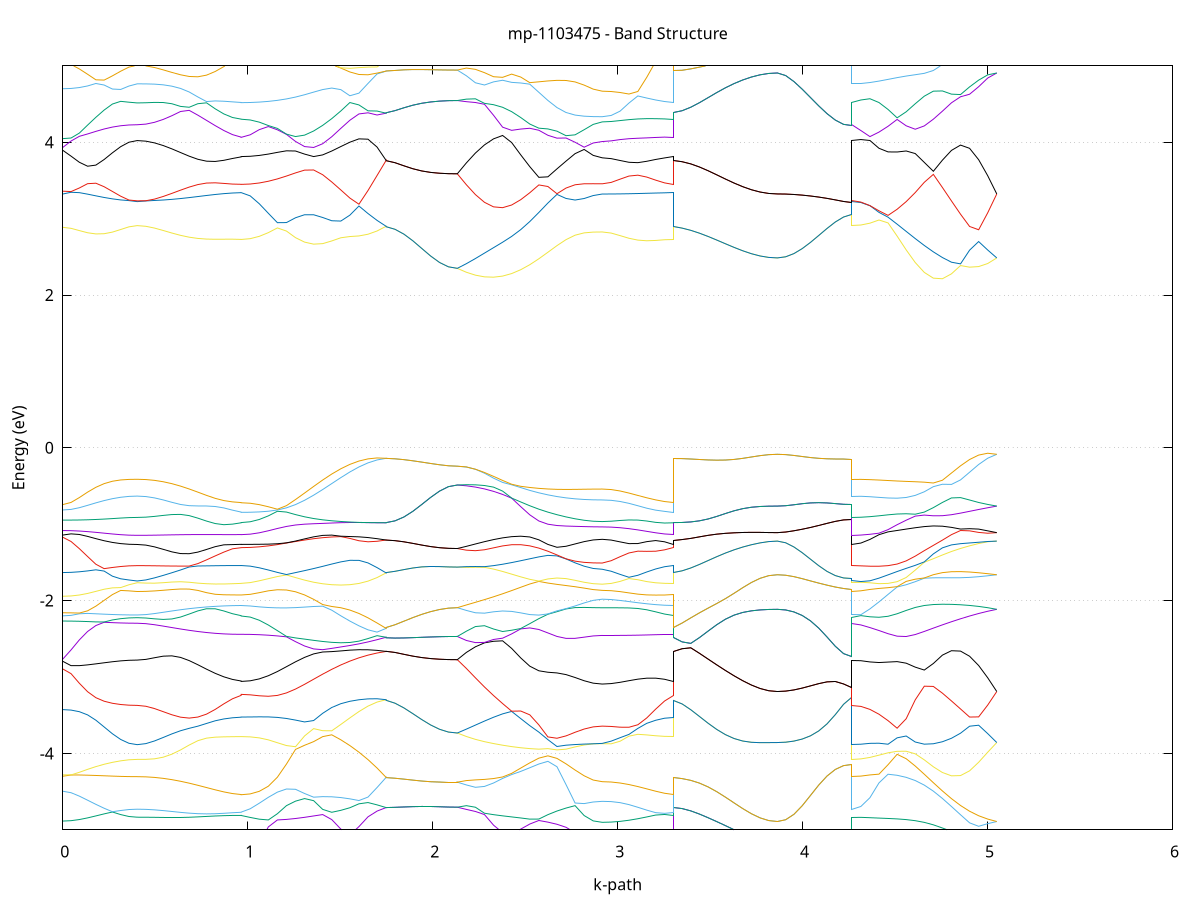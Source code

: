 set title 'mp-1103475 - Band Structure'
set xlabel 'k-path'
set ylabel 'Energy (eV)'
set grid y
set yrange [-5:5]
set terminal png size 800,600
set output 'mp-1103475_bands_gnuplot.png'
plot '-' using 1:2 with lines notitle, '-' using 1:2 with lines notitle, '-' using 1:2 with lines notitle, '-' using 1:2 with lines notitle, '-' using 1:2 with lines notitle, '-' using 1:2 with lines notitle, '-' using 1:2 with lines notitle, '-' using 1:2 with lines notitle, '-' using 1:2 with lines notitle, '-' using 1:2 with lines notitle, '-' using 1:2 with lines notitle, '-' using 1:2 with lines notitle, '-' using 1:2 with lines notitle, '-' using 1:2 with lines notitle, '-' using 1:2 with lines notitle, '-' using 1:2 with lines notitle, '-' using 1:2 with lines notitle, '-' using 1:2 with lines notitle, '-' using 1:2 with lines notitle, '-' using 1:2 with lines notitle, '-' using 1:2 with lines notitle, '-' using 1:2 with lines notitle, '-' using 1:2 with lines notitle, '-' using 1:2 with lines notitle, '-' using 1:2 with lines notitle, '-' using 1:2 with lines notitle, '-' using 1:2 with lines notitle, '-' using 1:2 with lines notitle, '-' using 1:2 with lines notitle, '-' using 1:2 with lines notitle, '-' using 1:2 with lines notitle, '-' using 1:2 with lines notitle, '-' using 1:2 with lines notitle, '-' using 1:2 with lines notitle, '-' using 1:2 with lines notitle, '-' using 1:2 with lines notitle, '-' using 1:2 with lines notitle, '-' using 1:2 with lines notitle, '-' using 1:2 with lines notitle, '-' using 1:2 with lines notitle, '-' using 1:2 with lines notitle, '-' using 1:2 with lines notitle, '-' using 1:2 with lines notitle, '-' using 1:2 with lines notitle, '-' using 1:2 with lines notitle, '-' using 1:2 with lines notitle, '-' using 1:2 with lines notitle, '-' using 1:2 with lines notitle, '-' using 1:2 with lines notitle, '-' using 1:2 with lines notitle, '-' using 1:2 with lines notitle, '-' using 1:2 with lines notitle, '-' using 1:2 with lines notitle, '-' using 1:2 with lines notitle, '-' using 1:2 with lines notitle, '-' using 1:2 with lines notitle, '-' using 1:2 with lines notitle, '-' using 1:2 with lines notitle, '-' using 1:2 with lines notitle, '-' using 1:2 with lines notitle, '-' using 1:2 with lines notitle, '-' using 1:2 with lines notitle, '-' using 1:2 with lines notitle, '-' using 1:2 with lines notitle
0.000000 -20.939395
0.044710 -20.939095
0.089420 -20.938095
0.134130 -20.936695
0.178841 -20.934995
0.223551 -20.933095
0.268261 -20.931295
0.312971 -20.929795
0.357681 -20.928795
0.402391 -20.928495
0.402391 -20.928495
0.449226 -20.927095
0.496060 -20.922995
0.542894 -20.916395
0.589729 -20.907695
0.636563 -20.897295
0.683397 -20.885995
0.730231 -20.874295
0.777066 -20.863095
0.823900 -20.853195
0.870734 -20.845195
0.917569 -20.839895
0.964403 -20.837495
0.964403 -20.837495
0.964403 -20.837395
0.964403 -20.837395
1.013388 -20.831395
1.062374 -20.813095
1.111359 -20.782795
1.160345 -20.740595
1.209330 -20.686595
1.258316 -20.620995
1.307301 -20.544295
1.356286 -20.456695
1.405272 -20.358795
1.454257 -20.251095
1.503243 -20.134295
1.552228 -20.008995
1.601214 -19.876295
1.650199 -19.737195
1.699185 -19.593095
1.748170 -19.445395
1.748170 -19.445395
1.748170 -19.445395
1.748170 -19.445395
1.796281 -19.445295
1.844391 -19.444995
1.892502 -19.444595
1.940613 -19.444195
1.988724 -19.443895
2.036834 -19.443595
2.084945 -19.443395
2.133056 -19.443295
2.133056 -19.443295
2.182041 -19.590995
2.231027 -19.735295
2.280012 -19.874595
2.328998 -20.007495
2.377983 -20.132895
2.426969 -20.249895
2.475954 -20.357795
2.524939 -20.455895
2.573925 -20.543495
2.622910 -20.620395
2.671896 -20.685995
2.720881 -20.740095
2.769867 -20.782395
2.818852 -20.812695
2.867838 -20.830995
2.916823 -20.837095
2.916823 -20.837095
2.964934 -20.837095
3.013044 -20.837095
3.061155 -20.837195
3.109266 -20.837195
3.157377 -20.837295
3.205487 -20.837295
3.253598 -20.837395
3.301709 -20.837495
3.301709 -19.445395
3.348543 -19.447895
3.395377 -19.453395
3.442212 -19.461695
3.489046 -19.471995
3.535880 -19.483395
3.582715 -19.495295
3.629549 -19.506695
3.676383 -19.517095
3.723217 -19.525795
3.770052 -19.532295
3.816886 -19.536295
3.863720 -19.537695
3.863720 -19.537695
3.908430 -19.537895
3.953141 -19.538695
3.997851 -19.539695
4.042561 -19.540995
4.087271 -19.542395
4.131981 -19.543695
4.176691 -19.544795
4.221402 -19.545495
4.266112 -19.545695
4.266112 -20.928495
4.315097 -20.922395
4.364083 -20.904095
4.413068 -20.873695
4.462053 -20.831295
4.511039 -20.777095
4.560024 -20.711395
4.609010 -20.634395
4.657995 -20.546595
4.706981 -20.448495
4.755966 -20.340495
4.804952 -20.223395
4.853937 -20.098095
4.902923 -19.965495
4.951908 -19.826895
5.000893 -19.683595
5.049879 -19.537695
e
0.000000 -18.703295
0.044710 -18.728695
0.089420 -18.772495
0.134130 -18.816595
0.178841 -18.856995
0.223551 -18.891895
0.268261 -18.920295
0.312971 -18.941195
0.357681 -18.953995
0.402391 -18.958295
0.402391 -18.958295
0.449226 -18.956095
0.496060 -18.949595
0.542894 -18.939095
0.589729 -18.924795
0.636563 -18.907195
0.683397 -18.887095
0.730231 -18.864995
0.777066 -18.842095
0.823900 -18.819195
0.870734 -18.797095
0.917569 -18.776595
0.964403 -18.758495
0.964403 -18.758495
0.964403 -18.748795
0.964403 -18.748795
1.013388 -18.746695
1.062374 -18.740395
1.111359 -18.730095
1.160345 -18.716195
1.209330 -18.699195
1.258316 -18.679995
1.307301 -18.659895
1.356286 -18.641595
1.405272 -18.632795
1.454257 -18.657795
1.503243 -18.741995
1.552228 -18.863595
1.601214 -19.001295
1.650199 -19.146895
1.699185 -19.295895
1.748170 -19.445395
1.748170 -19.445395
1.748170 -19.445395
1.748170 -19.445395
1.796281 -19.445295
1.844391 -19.444995
1.892502 -19.444595
1.940613 -19.444195
1.988724 -19.443895
2.036834 -19.443595
2.084945 -19.443395
2.133056 -19.443295
2.133056 -19.443295
2.182041 -19.294095
2.231027 -19.145995
2.280012 -19.003295
2.328998 -18.874695
2.377983 -18.787395
2.426969 -18.774395
2.475954 -18.799295
2.524939 -18.832695
2.573925 -18.866595
2.622910 -18.898395
2.671896 -18.926595
2.720881 -18.950495
2.769867 -18.969595
2.818852 -18.983495
2.867838 -18.991995
2.916823 -18.994795
2.916823 -18.994795
2.964934 -18.990595
3.013044 -18.978095
3.061155 -18.957495
3.109266 -18.928995
3.157377 -18.893195
3.205487 -18.850795
3.253598 -18.803595
3.301709 -18.758495
3.301709 -19.445395
3.348543 -19.447895
3.395377 -19.453395
3.442212 -19.461695
3.489046 -19.471995
3.535880 -19.483395
3.582715 -19.495295
3.629549 -19.506695
3.676383 -19.517095
3.723217 -19.525795
3.770052 -19.532295
3.816886 -19.536295
3.863720 -19.537695
3.863720 -19.537695
3.908430 -19.537895
3.953141 -19.538695
3.997851 -19.539695
4.042561 -19.540995
4.087271 -19.542395
4.131981 -19.543695
4.176691 -19.544795
4.221402 -19.545495
4.266112 -19.545695
4.266112 -18.958295
4.315097 -18.955495
4.364083 -18.947095
4.413068 -18.933595
4.462053 -18.915495
4.511039 -18.893695
4.560024 -18.869795
4.609010 -18.846295
4.657995 -18.827495
4.706981 -18.821295
4.755966 -18.840495
4.804952 -18.897395
4.853937 -18.991895
4.902923 -19.112395
4.951908 -19.248095
5.000893 -19.391395
5.049879 -19.537695
e
0.000000 -18.621395
0.044710 -18.594995
0.089420 -18.548495
0.134130 -18.500195
0.178841 -18.454395
0.223551 -18.413395
0.268261 -18.378895
0.312971 -18.352595
0.357681 -18.336195
0.402391 -18.330495
0.402391 -18.330495
0.449226 -18.336195
0.496060 -18.352695
0.542894 -18.378195
0.589729 -18.410395
0.636563 -18.446695
0.683397 -18.484695
0.730231 -18.522295
0.777066 -18.557695
0.823900 -18.589595
0.870734 -18.617495
0.917569 -18.641495
0.964403 -18.661295
0.964403 -18.661295
0.964403 -18.671795
0.964403 -18.671795
1.013388 -18.669595
1.062374 -18.662895
1.111359 -18.652095
1.160345 -18.637395
1.209330 -18.619395
1.258316 -18.598495
1.307301 -18.575495
1.356286 -18.551395
1.405272 -18.526995
1.454257 -18.503495
1.503243 -18.494895
1.552228 -18.485195
1.601214 -18.469795
1.650199 -18.455095
1.699185 -18.443695
1.748170 -18.436795
1.748170 -18.436795
1.748170 -18.436895
1.748170 -18.436895
1.796281 -18.437795
1.844391 -18.439495
1.892502 -18.441595
1.940613 -18.443895
1.988724 -18.446095
2.036834 -18.447895
2.084945 -18.448995
2.133056 -18.449495
2.133056 -18.449495
2.182041 -18.489095
2.231027 -18.529695
2.280012 -18.568395
2.328998 -18.598395
2.377983 -18.594695
2.426969 -18.527395
2.475954 -18.436295
2.524939 -18.354195
2.573925 -18.290995
2.622910 -18.259395
2.671896 -18.259295
2.720881 -18.260395
2.769867 -18.261995
2.818852 -18.263495
2.867838 -18.264595
2.916823 -18.264995
2.916823 -18.264995
2.964934 -18.277595
3.013044 -18.311295
3.061155 -18.359795
3.109266 -18.417695
3.157377 -18.480795
3.205487 -18.545495
3.253598 -18.608395
3.301709 -18.661295
3.301709 -18.436895
3.348543 -18.434295
3.395377 -18.428195
3.442212 -18.419095
3.489046 -18.407795
3.535880 -18.395095
3.582715 -18.382095
3.629549 -18.369495
3.676383 -18.358195
3.723217 -18.348695
3.770052 -18.341595
3.816886 -18.337195
3.863720 -18.335695
3.863720 -18.335695
3.908430 -18.334795
3.953141 -18.332295
3.997851 -18.328395
4.042561 -18.323695
4.087271 -18.318495
4.131981 -18.313695
4.176691 -18.309795
4.221402 -18.307195
4.266112 -18.306295
4.266112 -18.330495
4.315097 -18.329395
4.364083 -18.326295
4.413068 -18.321295
4.462053 -18.314795
4.511039 -18.307095
4.560024 -18.298795
4.609010 -18.290595
4.657995 -18.283095
4.706981 -18.335195
4.755966 -18.390795
4.804952 -18.421195
4.853937 -18.424295
4.902923 -18.409495
4.951908 -18.386195
5.000893 -18.360395
5.049879 -18.335695
e
0.000000 -18.045295
0.044710 -18.045695
0.089420 -18.046895
0.134130 -18.048895
0.178841 -18.051595
0.223551 -18.054795
0.268261 -18.058195
0.312971 -18.061395
0.357681 -18.063695
0.402391 -18.064495
0.402391 -18.064495
0.449226 -18.065595
0.496060 -18.069295
0.542894 -18.075995
0.589729 -18.086395
0.636563 -18.100495
0.683397 -18.117995
0.730231 -18.138095
0.777066 -18.159295
0.823900 -18.179995
0.870734 -18.197795
0.917569 -18.210695
0.964403 -18.216895
0.964403 -18.216895
0.964403 -18.217395
0.964403 -18.217395
1.013388 -18.216995
1.062374 -18.216395
1.111359 -18.216795
1.160345 -18.220595
1.209330 -18.231595
1.258316 -18.254695
1.307301 -18.294595
1.356286 -18.353195
1.405272 -18.423895
1.454257 -18.480695
1.503243 -18.481895
1.552228 -18.463395
1.601214 -18.448995
1.650199 -18.439395
1.699185 -18.435295
1.748170 -18.436795
1.748170 -18.436795
1.748170 -18.436895
1.748170 -18.436895
1.796281 -18.437795
1.844391 -18.439495
1.892502 -18.441595
1.940613 -18.443895
1.988724 -18.446095
2.036834 -18.447895
2.084945 -18.448995
2.133056 -18.449495
2.133056 -18.449495
2.182041 -18.412095
2.231027 -18.378095
2.280012 -18.348095
2.328998 -18.322495
2.377983 -18.301695
2.426969 -18.285495
2.475954 -18.273695
2.524939 -18.265795
2.573925 -18.261295
2.622910 -18.248495
2.671896 -18.223395
2.720881 -18.210895
2.769867 -18.205795
2.818852 -18.204495
2.867838 -18.204695
2.916823 -18.204795
2.916823 -18.204795
2.964934 -18.203995
3.013044 -18.203495
3.061155 -18.204795
3.109266 -18.207295
3.157377 -18.210395
3.205487 -18.213295
3.253598 -18.215595
3.301709 -18.216895
3.301709 -18.436895
3.348543 -18.434295
3.395377 -18.428195
3.442212 -18.419095
3.489046 -18.407795
3.535880 -18.395095
3.582715 -18.382095
3.629549 -18.369495
3.676383 -18.358195
3.723217 -18.348695
3.770052 -18.341595
3.816886 -18.337195
3.863720 -18.335695
3.863720 -18.335695
3.908430 -18.334795
3.953141 -18.332295
3.997851 -18.328395
4.042561 -18.323695
4.087271 -18.318495
4.131981 -18.313695
4.176691 -18.309795
4.221402 -18.307195
4.266112 -18.306295
4.266112 -18.064495
4.315097 -18.065795
4.364083 -18.070295
4.413068 -18.079195
4.462053 -18.094595
4.511039 -18.119195
4.560024 -18.155995
4.609010 -18.206595
4.657995 -18.268995
4.706981 -18.277195
4.755966 -18.273595
4.804952 -18.273095
4.853937 -18.276495
4.902923 -18.284295
4.951908 -18.296895
5.000893 -18.314195
5.049879 -18.335695
e
0.000000 -17.455895
0.044710 -17.454895
0.089420 -17.452095
0.134130 -17.447595
0.178841 -17.441895
0.223551 -17.435695
0.268261 -17.429895
0.312971 -17.425295
0.357681 -17.422395
0.402391 -17.421395
0.402391 -17.421395
0.449226 -17.421095
0.496060 -17.420495
0.542894 -17.420395
0.589729 -17.421295
0.636563 -17.423495
0.683397 -17.426595
0.730231 -17.430195
0.777066 -17.433695
0.823900 -17.436795
0.870734 -17.439095
0.917569 -17.440795
0.964403 -17.441595
0.964403 -17.441595
0.964403 -17.441795
0.964403 -17.441795
1.013388 -17.447795
1.062374 -17.465495
1.111359 -17.493295
1.160345 -17.528695
1.209330 -17.567695
1.258316 -17.604695
1.307301 -17.633495
1.356286 -17.649495
1.405272 -17.651595
1.454257 -17.641395
1.503243 -17.622095
1.552228 -17.596795
1.601214 -17.568195
1.650199 -17.538195
1.699185 -17.508195
1.748170 -17.479195
1.748170 -17.479195
1.748170 -17.479195
1.748170 -17.479195
1.796281 -17.479295
1.844391 -17.479495
1.892502 -17.479695
1.940613 -17.479895
1.988724 -17.480095
2.036834 -17.480195
2.084945 -17.480295
2.133056 -17.480395
2.133056 -17.480395
2.182041 -17.506295
2.231027 -17.533695
2.280012 -17.561495
2.328998 -17.588195
2.377983 -17.611695
2.426969 -17.629395
2.475954 -17.638295
2.524939 -17.635695
2.573925 -17.620395
2.622910 -17.594595
2.671896 -17.564195
2.720881 -17.537095
2.769867 -17.518995
2.818852 -17.510095
2.867838 -17.506995
2.916823 -17.506195
2.916823 -17.506195
2.964934 -17.497395
3.013044 -17.473695
3.061155 -17.445095
3.109266 -17.430495
3.157377 -17.431395
3.205487 -17.435895
3.253598 -17.439695
3.301709 -17.441595
3.301709 -17.479195
3.348543 -17.479595
3.395377 -17.480195
3.442212 -17.481095
3.489046 -17.482195
3.535880 -17.483295
3.582715 -17.484295
3.629549 -17.485095
3.676383 -17.485795
3.723217 -17.486195
3.770052 -17.486495
3.816886 -17.486595
3.863720 -17.486595
3.863720 -17.486595
3.908430 -17.486695
3.953141 -17.486995
3.997851 -17.487395
4.042561 -17.487995
4.087271 -17.488595
4.131981 -17.489095
4.176691 -17.489595
4.221402 -17.489895
4.266112 -17.489995
4.266112 -17.421395
4.315097 -17.425295
4.364083 -17.437395
4.413068 -17.457895
4.462053 -17.485595
4.511039 -17.517095
4.560024 -17.547595
4.609010 -17.572495
4.657995 -17.588895
4.706981 -17.595995
4.755966 -17.594595
4.804952 -17.586195
4.853937 -17.572495
4.902923 -17.554695
4.951908 -17.533895
5.000893 -17.510995
5.049879 -17.486595
e
0.000000 -17.378695
0.044710 -17.377895
0.089420 -17.375595
0.134130 -17.371495
0.178841 -17.365195
0.223551 -17.356095
0.268261 -17.343695
0.312971 -17.327495
0.357681 -17.308095
0.402391 -17.291195
0.402391 -17.291195
0.449226 -17.293295
0.496060 -17.296095
0.542894 -17.296595
0.589729 -17.293995
0.636563 -17.288195
0.683397 -17.279795
0.730231 -17.269995
0.777066 -17.259895
0.823900 -17.250595
0.870734 -17.243095
0.917569 -17.237895
0.964403 -17.235195
0.964403 -17.235195
0.964403 -17.233795
0.964403 -17.233795
1.013388 -17.234495
1.062374 -17.236895
1.111359 -17.241295
1.160345 -17.248195
1.209330 -17.257595
1.258316 -17.269295
1.307301 -17.283095
1.356286 -17.298895
1.405272 -17.316395
1.454257 -17.335395
1.503243 -17.355895
1.552228 -17.377695
1.601214 -17.400895
1.650199 -17.425395
1.699185 -17.451495
1.748170 -17.479195
1.748170 -17.479195
1.748170 -17.479195
1.748170 -17.479195
1.796281 -17.479295
1.844391 -17.479495
1.892502 -17.479695
1.940613 -17.479895
1.988724 -17.480095
2.036834 -17.480195
2.084945 -17.480295
2.133056 -17.480395
2.133056 -17.480395
2.182041 -17.456595
2.231027 -17.435495
2.280012 -17.416895
2.328998 -17.400695
2.377983 -17.386795
2.426969 -17.374695
2.475954 -17.363995
2.524939 -17.354695
2.573925 -17.346595
2.622910 -17.360395
2.671896 -17.372695
2.720881 -17.376595
2.769867 -17.371495
2.818852 -17.361195
2.867838 -17.351995
2.916823 -17.348395
2.916823 -17.348395
2.964934 -17.357095
3.013044 -17.369395
3.061155 -17.373595
3.109266 -17.355295
3.157377 -17.318295
3.205487 -17.279995
3.253598 -17.250295
3.301709 -17.235195
3.301709 -17.479195
3.348543 -17.479595
3.395377 -17.480195
3.442212 -17.481095
3.489046 -17.482195
3.535880 -17.483295
3.582715 -17.484295
3.629549 -17.485095
3.676383 -17.485795
3.723217 -17.486195
3.770052 -17.486495
3.816886 -17.486595
3.863720 -17.486595
3.863720 -17.486595
3.908430 -17.486695
3.953141 -17.486995
3.997851 -17.487395
4.042561 -17.487995
4.087271 -17.488595
4.131981 -17.489095
4.176691 -17.489595
4.221402 -17.489895
4.266112 -17.489995
4.266112 -17.291195
4.315097 -17.291595
4.364083 -17.292695
4.413068 -17.294595
4.462053 -17.297495
4.511039 -17.301695
4.560024 -17.307495
4.609010 -17.315195
4.657995 -17.325095
4.706981 -17.337495
4.755966 -17.352495
4.804952 -17.370295
4.853937 -17.390495
4.902923 -17.412895
4.951908 -17.436795
5.000893 -17.461595
5.049879 -17.486595
e
0.000000 -17.125495
0.044710 -17.128195
0.089420 -17.135995
0.134130 -17.148695
0.178841 -17.165595
0.223551 -17.185995
0.268261 -17.209095
0.312971 -17.233795
0.357681 -17.258695
0.402391 -17.277395
0.402391 -17.277395
0.449226 -17.273895
0.496060 -17.266695
0.542894 -17.258295
0.589729 -17.249695
0.636563 -17.241195
0.683397 -17.233095
0.730231 -17.225495
0.777066 -17.218595
0.823900 -17.212395
0.870734 -17.206995
0.917569 -17.202395
0.964403 -17.199295
0.964403 -17.199295
0.964403 -17.198195
0.964403 -17.198195
1.013388 -17.197795
1.062374 -17.196195
1.111359 -17.193095
1.160345 -17.188295
1.209330 -17.181895
1.258316 -17.174295
1.307301 -17.165695
1.356286 -17.156395
1.405272 -17.146795
1.454257 -17.136995
1.503243 -17.126895
1.552228 -17.116595
1.601214 -17.105495
1.650199 -17.093295
1.699185 -17.079695
1.748170 -17.063995
1.748170 -17.063995
1.748170 -17.063795
1.748170 -17.063795
1.796281 -17.062195
1.844391 -17.059295
1.892502 -17.055595
1.940613 -17.051595
1.988724 -17.047595
2.036834 -17.044395
2.084945 -17.042195
2.133056 -17.041495
2.133056 -17.041495
2.182041 -17.079695
2.231027 -17.117695
2.280012 -17.155095
2.328998 -17.191395
2.377983 -17.226295
2.426969 -17.259295
2.475954 -17.289895
2.524939 -17.317495
2.573925 -17.341395
2.622910 -17.339495
2.671896 -17.333395
2.720881 -17.328295
2.769867 -17.324295
2.818852 -17.321395
2.867838 -17.319595
2.916823 -17.318995
2.916823 -17.318995
2.964934 -17.308195
3.013044 -17.288995
3.061155 -17.268595
3.109266 -17.248995
3.157377 -17.231495
3.205487 -17.216895
3.253598 -17.205995
3.301709 -17.199295
3.301709 -17.063795
3.348543 -17.062595
3.395377 -17.060295
3.442212 -17.057295
3.489046 -17.053695
3.535880 -17.049695
3.582715 -17.045495
3.629549 -17.041395
3.676383 -17.037695
3.723217 -17.034495
3.770052 -17.032095
3.816886 -17.030595
3.863720 -17.030095
3.863720 -17.030095
3.908430 -17.030895
3.953141 -17.033195
3.997851 -17.036695
4.042561 -17.041095
4.087271 -17.045795
4.131981 -17.050195
4.176691 -17.053795
4.221402 -17.056095
4.266112 -17.056995
4.266112 -17.277395
4.315097 -17.277695
4.364083 -17.277695
4.413068 -17.275695
4.462053 -17.270495
4.511039 -17.261495
4.560024 -17.249095
4.609010 -17.233595
4.657995 -17.215695
4.706981 -17.195795
4.755966 -17.174295
4.804952 -17.151495
4.853937 -17.127995
4.902923 -17.103795
4.951908 -17.079395
5.000893 -17.054695
5.049879 -17.030095
e
0.000000 -16.750295
0.044710 -16.749995
0.089420 -16.748895
0.134130 -16.747295
0.178841 -16.745295
0.223551 -16.743195
0.268261 -16.741295
0.312971 -16.739795
0.357681 -16.738795
0.402391 -16.738495
0.402391 -16.738495
0.449226 -16.738995
0.496060 -16.740395
0.542894 -16.742895
0.589729 -16.746195
0.636563 -16.750495
0.683397 -16.755495
0.730231 -16.760995
0.777066 -16.766795
0.823900 -16.772295
0.870734 -16.777195
0.917569 -16.781095
0.964403 -16.783595
0.964403 -16.783595
0.964403 -16.784695
0.964403 -16.784695
1.013388 -16.786395
1.062374 -16.791695
1.111359 -16.800295
1.160345 -16.811995
1.209330 -16.826695
1.258316 -16.843995
1.307301 -16.863695
1.356286 -16.885295
1.405272 -16.908295
1.454257 -16.932395
1.503243 -16.956795
1.552228 -16.980995
1.601214 -17.004295
1.650199 -17.026195
1.699185 -17.046195
1.748170 -17.063995
1.748170 -17.063995
1.748170 -17.063795
1.748170 -17.063795
1.796281 -17.062195
1.844391 -17.059295
1.892502 -17.055595
1.940613 -17.051595
1.988724 -17.047595
2.036834 -17.044395
2.084945 -17.042195
2.133056 -17.041495
2.133056 -17.041495
2.182041 -17.003395
2.231027 -16.965795
2.280012 -16.929095
2.328998 -16.893795
2.377983 -16.859995
2.426969 -16.828295
2.475954 -16.798795
2.524939 -16.771895
2.573925 -16.747795
2.622910 -16.726695
2.671896 -16.708495
2.720881 -16.693595
2.769867 -16.681895
2.818852 -16.673495
2.867838 -16.668495
2.916823 -16.666795
2.916823 -16.666795
2.964934 -16.669895
3.013044 -16.678995
3.061155 -16.693595
3.109266 -16.712495
3.157377 -16.733995
3.205487 -16.755495
3.253598 -16.773395
3.301709 -16.783595
3.301709 -17.063795
3.348543 -17.062595
3.395377 -17.060295
3.442212 -17.057295
3.489046 -17.053695
3.535880 -17.049695
3.582715 -17.045495
3.629549 -17.041395
3.676383 -17.037695
3.723217 -17.034495
3.770052 -17.032095
3.816886 -17.030595
3.863720 -17.030095
3.863720 -17.030095
3.908430 -17.030895
3.953141 -17.033195
3.997851 -17.036695
4.042561 -17.041095
4.087271 -17.045795
4.131981 -17.050195
4.176691 -17.053795
4.221402 -17.056095
4.266112 -17.056995
4.266112 -16.738495
4.315097 -16.740095
4.364083 -16.745095
4.413068 -16.753295
4.462053 -16.764595
4.511039 -16.778795
4.560024 -16.795595
4.609010 -16.814795
4.657995 -16.835895
4.706981 -16.858495
4.755966 -16.882195
4.804952 -16.906495
4.853937 -16.931095
4.902923 -16.955895
4.951908 -16.980595
5.000893 -17.005395
5.049879 -17.030095
e
0.000000 -11.264195
0.044710 -11.265595
0.089420 -11.269595
0.134130 -11.275595
0.178841 -11.282995
0.223551 -11.290795
0.268261 -11.298095
0.312971 -11.303995
0.357681 -11.307795
0.402391 -11.309095
0.402391 -11.309095
0.449226 -11.303895
0.496060 -11.288495
0.542894 -11.263695
0.589729 -11.231095
0.636563 -11.192495
0.683397 -11.150295
0.730231 -11.107495
0.777066 -11.066795
0.823900 -11.031095
0.870734 -11.002795
0.917569 -10.983695
0.964403 -10.974995
0.964403 -10.974995
0.964403 -10.974395
0.964403 -10.974395
1.013388 -10.997795
1.062374 -11.063595
1.111359 -11.160495
1.160345 -11.275295
1.209330 -11.396095
1.258316 -11.513795
1.307301 -11.622295
1.356286 -11.717195
1.405272 -11.795995
1.454257 -11.857195
1.503243 -11.899695
1.552228 -11.923095
1.601214 -11.926995
1.650199 -11.911395
1.699185 -11.876295
1.748170 -11.821795
1.748170 -11.821795
1.748170 -11.822395
1.748170 -11.822395
1.796281 -11.826895
1.844391 -11.834895
1.892502 -11.845295
1.940613 -11.856595
1.988724 -11.867395
2.036834 -11.876295
2.084945 -11.882095
2.133056 -11.884095
2.133056 -11.884095
2.182041 -11.928395
2.231027 -11.955595
2.280012 -11.964895
2.328998 -11.955995
2.377983 -11.928695
2.426969 -11.882995
2.475954 -11.819295
2.524939 -11.738295
2.573925 -11.641695
2.622910 -11.531895
2.671896 -11.413195
2.720881 -11.291695
2.769867 -11.176395
2.818852 -11.079095
2.867838 -11.012895
2.916823 -10.989295
2.916823 -10.989295
2.964934 -10.988895
3.013044 -10.987495
3.061155 -10.985495
3.109266 -10.982995
3.157377 -10.980395
3.205487 -10.977995
3.253598 -10.976095
3.301709 -10.974995
3.301709 -11.822395
3.348543 -11.823495
3.395377 -11.824495
3.442212 -11.825195
3.489046 -11.825595
3.535880 -11.825895
3.582715 -11.826095
3.629549 -11.826195
3.676383 -11.826195
3.723217 -11.826195
3.770052 -11.826195
3.816886 -11.826195
3.863720 -11.826195
3.863720 -11.826195
3.908430 -11.823995
3.953141 -11.817595
3.997851 -11.807795
4.042561 -11.795595
4.087271 -11.782295
4.131981 -11.769695
4.176691 -11.759195
4.221402 -11.752295
4.266112 -11.749895
4.266112 -11.309095
4.315097 -11.328695
4.364083 -11.383595
4.413068 -11.464195
4.462053 -11.558995
4.511039 -11.657295
4.560024 -11.750895
4.609010 -11.833895
4.657995 -11.902195
4.706981 -11.953595
4.755966 -11.986695
4.804952 -12.001395
4.853937 -11.997995
4.902923 -11.977395
4.951908 -11.940795
5.000893 -11.889795
5.049879 -11.826195
e
0.000000 -10.125495
0.044710 -10.226795
0.089420 -10.329495
0.134130 -10.421295
0.178841 -10.500595
0.223551 -10.566695
0.268261 -10.618795
0.312971 -10.656495
0.357681 -10.679195
0.402391 -10.686795
0.402391 -10.686795
0.449226 -10.683595
0.496060 -10.673795
0.542894 -10.657595
0.589729 -10.634795
0.636563 -10.605395
0.683397 -10.569195
0.730231 -10.526195
0.777066 -10.476695
0.823900 -10.421495
0.870734 -10.362895
0.917569 -10.306095
0.964403 -10.263595
0.964403 -10.263595
0.964403 -10.254095
0.964403 -10.254095
1.013388 -10.257795
1.062374 -10.267895
1.111359 -10.282495
1.160345 -10.299495
1.209330 -10.339995
1.258316 -10.488195
1.307301 -10.646895
1.356286 -10.810495
1.405272 -10.973795
1.454257 -11.132595
1.503243 -11.283095
1.552228 -11.422095
1.601214 -11.547195
1.650199 -11.656395
1.699185 -11.748295
1.748170 -11.821795
1.748170 -11.821795
1.748170 -11.822395
1.748170 -11.822395
1.796281 -11.826895
1.844391 -11.834895
1.892502 -11.845295
1.940613 -11.856595
1.988724 -11.867395
2.036834 -11.876295
2.084945 -11.882095
2.133056 -11.884095
2.133056 -11.884095
2.182041 -11.823395
2.231027 -11.747495
2.280012 -11.658095
2.328998 -11.557295
2.377983 -11.447495
2.426969 -11.331795
2.475954 -11.213295
2.524939 -11.095795
2.573925 -10.982795
2.622910 -10.877695
2.671896 -10.783695
2.720881 -10.703395
2.769867 -10.638895
2.818852 -10.591895
2.867838 -10.563295
2.916823 -10.553695
2.916823 -10.553695
2.964934 -10.547995
3.013044 -10.531095
3.061155 -10.503295
3.109266 -10.465095
3.157377 -10.417695
3.205487 -10.363295
3.253598 -10.307395
3.301709 -10.263595
3.301709 -11.822395
3.348543 -11.823495
3.395377 -11.824495
3.442212 -11.825195
3.489046 -11.825595
3.535880 -11.825895
3.582715 -11.826095
3.629549 -11.826195
3.676383 -11.826195
3.723217 -11.826195
3.770052 -11.826195
3.816886 -11.826195
3.863720 -11.826195
3.863720 -11.826195
3.908430 -11.823995
3.953141 -11.817595
3.997851 -11.807795
4.042561 -11.795595
4.087271 -11.782295
4.131981 -11.769695
4.176691 -11.759195
4.221402 -11.752295
4.266112 -11.749895
4.266112 -10.686795
4.315097 -10.694095
4.364083 -10.715895
4.413068 -10.751695
4.462053 -10.800695
4.511039 -10.861795
4.560024 -10.933495
4.609010 -11.014095
4.657995 -11.101895
4.706981 -11.194795
4.755966 -11.290995
4.804952 -11.388395
4.853937 -11.485195
4.902923 -11.579295
4.951908 -11.668895
5.000893 -11.751895
5.049879 -11.826195
e
0.000000 -10.100595
0.044710 -9.991195
0.089420 -9.864295
0.134130 -9.734095
0.178841 -9.604395
0.223551 -9.480195
0.268261 -9.368295
0.312971 -9.277095
0.357681 -9.216495
0.402391 -9.195095
0.402391 -9.195095
0.449226 -9.203695
0.496060 -9.229095
0.542894 -9.269995
0.589729 -9.324695
0.636563 -9.390795
0.683397 -9.465995
0.730231 -9.547795
0.777066 -9.633495
0.823900 -9.720395
0.870734 -9.804595
0.917569 -9.880095
0.964403 -9.933695
0.964403 -9.933695
0.964403 -9.945995
0.964403 -9.945995
1.013388 -9.963395
1.062374 -10.014995
1.111359 -10.097795
1.160345 -10.207895
1.209330 -10.317695
1.258316 -10.335395
1.307301 -10.351195
1.356286 -10.363095
1.405272 -10.369095
1.454257 -10.367095
1.503243 -10.354795
1.552228 -10.330495
1.601214 -10.292395
1.650199 -10.239295
1.699185 -10.170295
1.748170 -10.084795
1.748170 -10.084795
1.748170 -10.084195
1.748170 -10.084195
1.796281 -10.081195
1.844391 -10.076295
1.892502 -10.070195
1.940613 -10.063695
1.988724 -10.057695
2.036834 -10.052795
2.084945 -10.049695
2.133056 -10.048595
2.133056 -10.048595
2.182041 -10.066595
2.231027 -10.066295
2.280012 -10.048695
2.328998 -10.015295
2.377983 -9.967995
2.426969 -9.909095
2.475954 -9.841195
2.524939 -9.767395
2.573925 -9.690795
2.622910 -9.614495
2.671896 -9.541295
2.720881 -9.473895
2.769867 -9.414595
2.818852 -9.366395
2.867838 -9.333595
2.916823 -9.321695
2.916823 -9.321695
2.964934 -9.342995
3.013044 -9.401495
3.061155 -9.485295
3.109266 -9.582695
3.157377 -9.684995
3.205487 -9.784495
3.253598 -9.872595
3.301709 -9.933695
3.301709 -10.084195
3.348543 -10.080095
3.395377 -10.072495
3.442212 -10.061795
3.489046 -10.048595
3.535880 -10.033695
3.582715 -10.017995
3.629549 -10.002295
3.676383 -9.987795
3.723217 -9.975395
3.770052 -9.965795
3.816886 -9.959795
3.863720 -9.957695
3.863720 -9.957695
3.908430 -9.960395
3.953141 -9.967995
3.997851 -9.979895
4.042561 -9.994695
4.087271 -10.010595
4.131981 -10.025795
4.176691 -10.038395
4.221402 -10.046695
4.266112 -10.049595
4.266112 -9.195095
4.315097 -9.202695
4.364083 -9.225195
4.413068 -9.261695
4.462053 -9.311195
4.511039 -9.372095
4.560024 -9.442495
4.609010 -9.519795
4.657995 -9.600895
4.706981 -9.682195
4.755966 -9.760095
4.804952 -9.830695
4.853937 -9.890495
4.902923 -9.935895
4.951908 -9.964095
5.000893 -9.972095
5.049879 -9.957695
e
0.000000 -8.270295
0.044710 -8.270095
0.089420 -8.269395
0.134130 -8.268395
0.178841 -8.267095
0.223551 -8.265695
0.268261 -8.264395
0.312971 -8.263395
0.357681 -8.262695
0.402391 -8.262495
0.402391 -8.262495
0.449226 -8.261295
0.496060 -8.257895
0.542894 -8.252395
0.589729 -8.245195
0.636563 -8.236695
0.683397 -8.227495
0.730231 -8.217995
0.777066 -8.208995
0.823900 -8.200995
0.870734 -8.194695
0.917569 -8.190395
0.964403 -8.188495
0.964403 -8.188495
0.964403 -8.188395
0.964403 -8.188395
1.013388 -8.146295
1.062374 -8.025495
1.111359 -8.089395
1.160345 -8.207095
1.209330 -8.352595
1.258316 -8.518995
1.307301 -8.698395
1.356286 -8.883595
1.405272 -9.068795
1.454257 -9.249195
1.503243 -9.421295
1.552228 -9.582495
1.601214 -9.730795
1.650199 -9.864495
1.699185 -9.982795
1.748170 -10.084795
1.748170 -10.084795
1.748170 -10.084195
1.748170 -10.084195
1.796281 -10.081195
1.844391 -10.076295
1.892502 -10.070195
1.940613 -10.063695
1.988724 -10.057695
2.036834 -10.052795
2.084945 -10.049695
2.133056 -10.048595
2.133056 -10.048595
2.182041 -10.011895
2.231027 -9.956095
2.280012 -9.881595
2.328998 -9.788895
2.377983 -9.678795
2.426969 -9.552795
2.475954 -9.412895
2.524939 -9.261995
2.573925 -9.103995
2.622910 -8.944395
2.671896 -8.790195
2.720881 -8.649295
2.769867 -8.530295
2.818852 -8.440395
2.867838 -8.384695
2.916823 -8.365795
2.916823 -8.365795
2.964934 -8.346995
3.013044 -8.295995
3.061155 -8.225595
3.109266 -8.189695
3.157377 -8.189295
3.205487 -8.188895
3.253598 -8.188595
3.301709 -8.188495
3.301709 -10.084195
3.348543 -10.080095
3.395377 -10.072495
3.442212 -10.061795
3.489046 -10.048595
3.535880 -10.033695
3.582715 -10.017995
3.629549 -10.002295
3.676383 -9.987795
3.723217 -9.975395
3.770052 -9.965795
3.816886 -9.959795
3.863720 -9.957695
3.863720 -9.957695
3.908430 -9.960395
3.953141 -9.967995
3.997851 -9.979895
4.042561 -9.994695
4.087271 -10.010595
4.131981 -10.025795
4.176691 -10.038395
4.221402 -10.046695
4.266112 -10.049595
4.266112 -8.262495
4.315097 -8.223395
4.364083 -8.110295
4.413068 -7.933995
4.462053 -8.076395
4.511039 -8.281095
4.560024 -8.502495
4.609010 -8.727395
4.657995 -8.945895
4.706981 -9.151395
4.755966 -9.338895
4.804952 -9.505095
4.853937 -9.647395
4.902923 -9.764195
4.951908 -9.854795
5.000893 -9.918995
5.049879 -9.957695
e
0.000000 -7.295595
0.044710 -7.304895
0.089420 -7.332195
0.134130 -7.375995
0.178841 -7.432995
0.223551 -7.498595
0.268261 -7.565795
0.312971 -7.625595
0.357681 -7.667695
0.402391 -7.682995
0.402391 -7.682995
0.449226 -7.687295
0.496060 -7.700195
0.542894 -7.720695
0.589729 -7.747595
0.636563 -7.779095
0.683397 -7.813195
0.730231 -7.847395
0.777066 -7.879195
0.823900 -7.906095
0.870734 -7.926195
0.917569 -7.937495
0.964403 -7.938895
0.964403 -7.938895
0.964403 -7.935895
0.964403 -7.935895
1.013388 -7.952895
1.062374 -8.004095
1.111359 -7.839995
1.160345 -7.605795
1.209330 -7.338095
1.258316 -7.050895
1.307301 -6.759895
1.356286 -6.498595
1.405272 -6.450295
1.454257 -6.387895
1.503243 -6.310795
1.552228 -6.274495
1.601214 -6.250195
1.650199 -6.219895
1.699185 -6.185095
1.748170 -6.147995
1.748170 -6.147995
1.748170 -6.145495
1.748170 -6.145495
1.796281 -6.135895
1.844391 -6.122095
1.892502 -6.105095
1.940613 -6.085795
1.988724 -6.066295
2.036834 -6.049095
2.084945 -6.037195
2.133056 -6.032895
2.133056 -6.032895
2.182041 -6.120095
2.231027 -6.209995
2.280012 -6.296595
2.328998 -6.375995
2.377983 -6.445395
2.426969 -6.502095
2.475954 -6.543595
2.524939 -6.566995
2.573925 -6.686295
2.622910 -6.997695
2.671896 -7.297895
2.720881 -7.576295
2.769867 -7.820695
2.818852 -8.016295
2.867838 -8.145295
2.916823 -8.190795
2.916823 -8.190795
2.964934 -8.190795
3.013044 -8.190495
3.061155 -8.190195
3.109266 -8.148095
3.157377 -8.073795
3.205487 -8.010395
3.253598 -7.963995
3.301709 -7.938895
3.301709 -6.145495
3.348543 -6.134695
3.395377 -6.119795
3.442212 -6.100495
3.489046 -6.076295
3.535880 -6.046695
3.582715 -6.011595
3.629549 -5.971795
3.676383 -5.929095
3.723217 -5.886795
3.770052 -5.850295
3.816886 -5.825795
3.863720 -5.817295
3.863720 -5.817295
3.908430 -5.833595
3.953141 -5.881495
3.997851 -5.948895
4.042561 -6.019395
4.087271 -6.082995
4.131981 -6.134995
4.176691 -6.173095
4.221402 -6.196095
4.266112 -6.203895
4.266112 -7.682995
4.315097 -7.706595
4.364083 -7.779795
4.413068 -7.904695
4.462053 -7.707595
4.511039 -7.443695
4.560024 -7.153395
4.609010 -6.846395
4.657995 -6.586895
4.706981 -6.522595
4.755966 -6.444595
4.804952 -6.354695
4.853937 -6.254595
4.902923 -6.145895
4.951908 -6.031195
5.000893 -5.914895
5.049879 -5.817295
e
0.000000 -6.247195
0.044710 -6.246695
0.089420 -6.245395
0.134130 -6.243495
0.178841 -6.241295
0.223551 -6.239095
0.268261 -6.237195
0.312971 -6.235695
0.357681 -6.234795
0.402391 -6.234395
0.402391 -6.234395
0.449226 -6.230295
0.496060 -6.217895
0.542894 -6.197195
0.589729 -6.168295
0.636563 -6.131795
0.683397 -6.088495
0.730231 -6.039895
0.777066 -5.987495
0.823900 -5.933195
0.870734 -5.879195
0.917569 -5.827495
0.964403 -5.781495
0.964403 -5.781495
0.964403 -5.775195
0.964403 -5.775195
1.013388 -5.924195
1.062374 -6.113795
1.111359 -6.272495
1.160345 -6.391295
1.209330 -6.468995
1.258316 -6.508595
1.307301 -6.515095
1.356286 -6.494095
1.405272 -6.350795
1.454257 -6.310295
1.503243 -6.293095
1.552228 -6.223695
1.601214 -6.137895
1.650199 -6.095395
1.699185 -6.113095
1.748170 -6.147995
1.748170 -6.147995
1.748170 -6.145495
1.748170 -6.145495
1.796281 -6.135895
1.844391 -6.122095
1.892502 -6.105095
1.940613 -6.085795
1.988724 -6.066295
2.036834 -6.049095
2.084945 -6.037195
2.133056 -6.032895
2.133056 -6.032895
2.182041 -5.959195
2.231027 -5.914595
2.280012 -5.904895
2.328998 -5.915995
2.377983 -5.933395
2.426969 -5.952195
2.475954 -6.081495
2.524939 -6.374795
2.573925 -6.569295
2.622910 -6.546495
2.671896 -6.494595
2.720881 -6.408995
2.769867 -6.286495
2.818852 -6.126995
2.867838 -5.937995
2.916823 -5.792595
2.916823 -5.792595
2.964934 -5.791995
3.013044 -5.790395
3.061155 -5.787995
3.109266 -5.785195
3.157377 -5.782495
3.205487 -5.780795
3.253598 -5.780495
3.301709 -5.781495
3.301709 -6.145495
3.348543 -6.134695
3.395377 -6.119795
3.442212 -6.100495
3.489046 -6.076295
3.535880 -6.046695
3.582715 -6.011595
3.629549 -5.971795
3.676383 -5.929095
3.723217 -5.886795
3.770052 -5.850295
3.816886 -5.825795
3.863720 -5.817295
3.863720 -5.817295
3.908430 -5.833595
3.953141 -5.881495
3.997851 -5.948895
4.042561 -6.019395
4.087271 -6.082995
4.131981 -6.134995
4.176691 -6.172995
4.221402 -6.196095
4.266112 -6.203895
4.266112 -6.234395
4.315097 -6.303995
4.364083 -6.437495
4.413068 -6.555295
4.462053 -6.630895
4.511039 -6.663795
4.560024 -6.662395
4.609010 -6.634795
4.657995 -6.532495
4.706981 -6.225695
4.755966 -6.035295
4.804952 -5.997195
4.853937 -5.955995
4.902923 -5.907795
4.951908 -5.856295
5.000893 -5.811095
5.049879 -5.817295
e
0.000000 -5.959795
0.044710 -5.952195
0.089420 -5.929895
0.134130 -5.894295
0.178841 -5.847895
0.223551 -5.794695
0.268261 -5.740895
0.312971 -5.703495
0.357681 -5.699295
0.402391 -5.698895
0.402391 -5.698895
0.449226 -5.697395
0.496060 -5.693295
0.542894 -5.687395
0.589729 -5.680795
0.636563 -5.674095
0.683397 -5.668395
0.730231 -5.664495
0.777066 -5.664295
0.823900 -5.671195
0.870734 -5.689695
0.917569 -5.719095
0.964403 -5.755395
0.964403 -5.755395
0.964403 -5.761395
0.964403 -5.761395
1.013388 -5.778195
1.062374 -5.824095
1.111359 -5.888195
1.160345 -5.958895
1.209330 -6.026595
1.258316 -6.083395
1.307301 -6.119495
1.356286 -6.107995
1.405272 -5.972695
1.454257 -5.874895
1.503243 -5.908795
1.552228 -5.942095
1.601214 -5.964795
1.650199 -5.936095
1.699185 -5.839795
1.748170 -5.719495
1.748170 -5.719495
1.748170 -5.719995
1.748170 -5.719995
1.796281 -5.715595
1.844391 -5.703595
1.892502 -5.685995
1.940613 -5.665795
1.988724 -5.646095
2.036834 -5.629895
2.084945 -5.619195
2.133056 -5.615595
2.133056 -5.615595
2.182041 -5.629395
2.231027 -5.617695
2.280012 -5.581695
2.328998 -5.557795
2.377983 -5.615295
2.426969 -5.794995
2.475954 -5.937395
2.524939 -5.940895
2.573925 -5.927095
2.622910 -5.901195
2.671896 -5.865095
2.720881 -5.821795
2.769867 -5.776195
2.818852 -5.734895
2.867838 -5.705795
2.916823 -5.695195
2.916823 -5.695195
2.964934 -5.697195
3.013044 -5.702995
3.061155 -5.712295
3.109266 -5.723995
3.157377 -5.736395
3.205487 -5.746895
3.253598 -5.753495
3.301709 -5.755395
3.301709 -5.719995
3.348543 -5.721795
3.395377 -5.720695
3.442212 -5.717895
3.489046 -5.714695
3.535880 -5.712495
3.582715 -5.711695
3.629549 -5.711795
3.676383 -5.711795
3.723217 -5.710195
3.770052 -5.706195
3.816886 -5.700895
3.863720 -5.698195
3.863720 -5.698195
3.908430 -5.711895
3.953141 -5.738595
3.997851 -5.764595
4.042561 -5.788795
4.087271 -5.811095
4.131981 -5.830395
4.176691 -5.845295
4.221402 -5.854795
4.266112 -5.857995
4.266112 -5.698895
4.315097 -5.713695
4.364083 -5.754095
4.413068 -5.810895
4.462053 -5.873195
4.511039 -5.931595
4.560024 -5.979595
4.609010 -6.012995
4.657995 -6.029395
4.706981 -6.025095
4.755966 -5.905695
4.804952 -5.745995
4.853937 -5.712495
4.902923 -5.685195
4.951908 -5.675295
5.000893 -5.686695
5.049879 -5.698195
e
0.000000 -5.695195
0.044710 -5.695195
0.089420 -5.695095
0.134130 -5.695095
0.178841 -5.695195
0.223551 -5.695195
0.268261 -5.694495
0.312971 -5.683195
0.357681 -5.655695
0.402391 -5.658595
0.402391 -5.658595
0.449226 -5.657395
0.496060 -5.653795
0.542894 -5.648095
0.589729 -5.640895
0.636563 -5.632795
0.683397 -5.624695
0.730231 -5.617195
0.777066 -5.625095
0.823900 -5.636895
0.870734 -5.645795
0.917569 -5.652195
0.964403 -5.657695
0.964403 -5.657695
0.964403 -5.660495
0.964403 -5.660495
1.013388 -5.674695
1.062374 -5.685095
1.111359 -5.699595
1.160345 -5.717495
1.209330 -5.737995
1.258316 -5.760795
1.307301 -5.785695
1.356286 -5.812895
1.405272 -5.842695
1.454257 -5.729195
1.503243 -5.476295
1.552228 -5.293795
1.601214 -5.335795
1.650199 -5.459395
1.699185 -5.590695
1.748170 -5.719495
1.748170 -5.719495
1.748170 -5.719995
1.748170 -5.719995
1.796281 -5.715595
1.844391 -5.703595
1.892502 -5.685995
1.940613 -5.665795
1.988724 -5.646095
2.036834 -5.629895
2.084945 -5.619195
2.133056 -5.615595
2.133056 -5.615595
2.182041 -5.589595
2.231027 -5.561595
2.280012 -5.537395
2.328998 -5.519395
2.377983 -5.507995
2.426969 -5.501595
2.475954 -5.497495
2.524939 -5.492395
2.573925 -5.483595
2.622910 -5.468795
2.671896 -5.447295
2.720881 -5.419695
2.769867 -5.389495
2.818852 -5.366895
2.867838 -5.439495
2.916823 -5.586395
2.916823 -5.586395
2.964934 -5.586895
3.013044 -5.588195
3.061155 -5.590295
3.109266 -5.592795
3.157377 -5.595295
3.205487 -5.599395
3.253598 -5.637095
3.301709 -5.657695
3.301709 -5.719995
3.348543 -5.721795
3.395377 -5.720695
3.442212 -5.717895
3.489046 -5.714695
3.535880 -5.712495
3.582715 -5.711695
3.629549 -5.711795
3.676383 -5.711795
3.723217 -5.710195
3.770052 -5.706195
3.816886 -5.700895
3.863720 -5.698195
3.863720 -5.698195
3.908430 -5.711895
3.953141 -5.738595
3.997851 -5.764595
4.042561 -5.788795
4.087271 -5.811095
4.131981 -5.830395
4.176691 -5.845295
4.221402 -5.854795
4.266112 -5.857995
4.266112 -5.658595
4.315097 -5.658395
4.364083 -5.674995
4.413068 -5.701095
4.462053 -5.732195
4.511039 -5.762895
4.560024 -5.787895
4.609010 -5.803195
4.657995 -5.806595
4.706981 -5.797195
4.755966 -5.775995
4.804952 -5.661695
4.853937 -5.498295
4.902923 -5.469795
4.951908 -5.536195
5.000893 -5.633795
5.049879 -5.698195
e
0.000000 -5.545095
0.044710 -5.549195
0.089420 -5.560595
0.134130 -5.577295
0.178841 -5.596695
0.223551 -5.616195
0.268261 -5.633495
0.312971 -5.647095
0.357681 -5.653195
0.402391 -5.640995
0.402391 -5.640995
0.449226 -5.638695
0.496060 -5.632395
0.542894 -5.623695
0.589729 -5.615395
0.636563 -5.610095
0.683397 -5.609695
0.730231 -5.614995
0.777066 -5.610895
0.823900 -5.605995
0.870734 -5.602695
0.917569 -5.600695
0.964403 -5.599795
0.964403 -5.599795
0.964403 -5.599795
0.964403 -5.599795
1.013388 -5.422895
1.062374 -5.184995
1.111359 -4.962195
1.160345 -4.871295
1.209330 -4.864295
1.258316 -4.852395
1.307301 -4.836995
1.356286 -4.818995
1.405272 -4.800895
1.454257 -4.866595
1.503243 -4.990695
1.552228 -5.066895
1.601214 -4.958595
1.650199 -4.830495
1.699185 -4.755495
1.748170 -4.709395
1.748170 -4.709395
1.748170 -4.709295
1.748170 -4.709295
1.796281 -4.705995
1.844391 -4.701495
1.892502 -4.697295
1.940613 -4.694795
1.988724 -4.695295
2.036834 -4.698595
2.084945 -4.702595
2.133056 -4.704295
2.133056 -4.704295
2.182041 -4.733195
2.231027 -4.760495
2.280012 -4.801295
2.328998 -4.939595
2.377983 -5.037695
2.426969 -5.042195
2.475954 -4.991295
2.524939 -4.924895
2.573925 -4.878395
2.622910 -4.899995
2.671896 -4.927895
2.720881 -4.967495
2.769867 -5.037095
2.818852 -5.175895
2.867838 -5.296695
2.916823 -5.301695
2.916823 -5.301695
2.964934 -5.318195
3.013044 -5.362395
3.061155 -5.422395
3.109266 -5.487095
3.157377 -5.547995
3.205487 -5.597495
3.253598 -5.599095
3.301709 -5.599795
3.301709 -4.709295
3.348543 -4.722395
3.395377 -4.752595
3.442212 -4.794295
3.489046 -4.842295
3.535880 -4.893195
3.582715 -4.945695
3.629549 -4.999595
3.676383 -5.054395
3.723217 -5.107495
3.770052 -5.154195
3.816886 -5.187395
3.863720 -5.199595
3.863720 -5.199595
3.908430 -5.182995
3.953141 -5.150595
3.997851 -5.124295
4.042561 -5.108195
4.087271 -5.099395
4.131981 -5.095095
4.176691 -5.093395
4.221402 -5.092995
4.266112 -5.092895
4.266112 -5.640995
4.315097 -5.587095
4.364083 -5.485895
4.413068 -5.416295
4.462053 -5.382695
4.511039 -5.369095
4.560024 -5.364295
4.609010 -5.363195
4.657995 -5.363695
4.706981 -5.365095
4.755966 -5.367095
4.804952 -5.368595
4.853937 -5.367195
4.902923 -5.356395
4.951908 -5.326895
5.000893 -5.273495
5.049879 -5.199595
e
0.000000 -4.885995
0.044710 -4.880895
0.089420 -4.866195
0.134130 -4.844395
0.178841 -4.818595
0.223551 -4.791895
0.268261 -4.767395
0.312971 -4.800995
0.357681 -4.826195
0.402391 -4.835295
0.402391 -4.835295
0.449226 -4.835795
0.496060 -4.837095
0.542894 -4.838795
0.589729 -4.839795
0.636563 -4.839195
0.683397 -4.836195
0.730231 -4.831195
0.777066 -4.825295
0.823900 -4.819595
0.870734 -4.815195
0.917569 -4.812495
0.964403 -4.811795
0.964403 -4.811795
0.964403 -4.812895
0.964403 -4.812895
1.013388 -4.838395
1.062374 -4.861295
1.111359 -4.871195
1.160345 -4.789795
1.209330 -4.684195
1.258316 -4.625295
1.307301 -4.591595
1.356286 -4.618995
1.405272 -4.733095
1.454257 -4.770995
1.503243 -4.745495
1.552228 -4.711495
1.601214 -4.660195
1.650199 -4.643595
1.699185 -4.673895
1.748170 -4.709395
1.748170 -4.709395
1.748170 -4.709295
1.748170 -4.709295
1.796281 -4.705995
1.844391 -4.701495
1.892502 -4.697295
1.940613 -4.694795
1.988724 -4.695295
2.036834 -4.698595
2.084945 -4.702595
2.133056 -4.704295
2.133056 -4.704295
2.182041 -4.684295
2.231027 -4.704795
2.280012 -4.783495
2.328998 -4.802095
2.377983 -4.817595
2.426969 -4.831495
2.475954 -4.845395
2.524939 -4.860695
2.573925 -4.859695
2.622910 -4.802195
2.671896 -4.754595
2.720881 -4.715895
2.769867 -4.684095
2.818852 -4.813795
2.867838 -4.883795
2.916823 -4.902395
2.916823 -4.902395
2.964934 -4.899295
3.013044 -4.890095
3.061155 -4.875195
3.109266 -4.855395
3.157377 -4.832095
3.205487 -4.807395
3.253598 -4.799695
3.301709 -4.811795
3.301709 -4.709295
3.348543 -4.722395
3.395377 -4.752595
3.442212 -4.794295
3.489046 -4.842295
3.535880 -4.893195
3.582715 -4.945695
3.629549 -4.999595
3.676383 -5.054395
3.723217 -5.107495
3.770052 -5.154195
3.816886 -5.187395
3.863720 -5.199595
3.863720 -5.199595
3.908430 -5.182995
3.953141 -5.150595
3.997851 -5.124295
4.042561 -5.108195
4.087271 -5.099395
4.131981 -5.095095
4.176691 -5.093395
4.221402 -5.092995
4.266112 -5.092895
4.266112 -4.835295
4.315097 -4.837295
4.364083 -4.841895
4.413068 -4.846995
4.462053 -4.851895
4.511039 -4.857695
4.560024 -4.866595
4.609010 -4.880895
4.657995 -4.903095
4.706981 -4.935195
4.755966 -4.976795
4.804952 -5.020795
4.853937 -5.040495
4.902923 -5.007695
4.951908 -5.015795
5.000893 -5.111595
5.049879 -5.199595
e
0.000000 -4.495495
0.044710 -4.514795
0.089420 -4.559495
0.134130 -4.612895
0.178841 -4.667095
0.223551 -4.718195
0.268261 -4.763695
0.312971 -4.747795
0.357681 -4.734995
0.402391 -4.730595
0.402391 -4.730595
0.449226 -4.732795
0.496060 -4.739195
0.542894 -4.748895
0.589729 -4.760395
0.636563 -4.772195
0.683397 -4.782295
0.730231 -4.789195
0.777066 -4.791895
0.823900 -4.789895
0.870734 -4.784295
0.917569 -4.776895
0.964403 -4.770995
0.964403 -4.770995
0.964403 -4.768995
0.964403 -4.768995
1.013388 -4.724995
1.062374 -4.652295
1.111359 -4.574995
1.160345 -4.507195
1.209330 -4.466195
1.258316 -4.470095
1.307301 -4.525195
1.356286 -4.573295
1.405272 -4.566195
1.454257 -4.568295
1.503243 -4.578295
1.552228 -4.595095
1.601214 -4.617195
1.650199 -4.571995
1.699185 -4.446695
1.748170 -4.314395
1.748170 -4.314395
1.748170 -4.316895
1.748170 -4.316895
1.796281 -4.325395
1.844391 -4.336995
1.892502 -4.349895
1.940613 -4.361995
1.988724 -4.370895
2.036834 -4.375395
2.084945 -4.376695
2.133056 -4.376695
2.133056 -4.376695
2.182041 -4.412995
2.231027 -4.443895
2.280012 -4.432595
2.328998 -4.387695
2.377983 -4.327895
2.426969 -4.277195
2.475954 -4.235895
2.524939 -4.188095
2.573925 -4.139295
2.622910 -4.103795
2.671896 -4.174495
2.720881 -4.408595
2.769867 -4.649695
2.818852 -4.657295
2.867838 -4.636395
2.916823 -4.627695
2.916823 -4.627695
2.964934 -4.631195
3.013044 -4.644695
3.061155 -4.670595
3.109266 -4.705595
3.157377 -4.742795
3.205487 -4.775795
3.253598 -4.785095
3.301709 -4.770995
3.301709 -4.316895
3.348543 -4.330095
3.395377 -4.353095
3.442212 -4.388895
3.489046 -4.438795
3.535880 -4.501295
3.582715 -4.572795
3.629549 -4.648395
3.676383 -4.722695
3.723217 -4.789895
3.770052 -4.843995
3.816886 -4.879495
3.863720 -4.891795
3.863720 -4.891795
3.908430 -4.868595
3.953141 -4.797695
3.997851 -4.685495
4.042561 -4.550695
4.087271 -4.414695
4.131981 -4.296695
4.176691 -4.210495
4.221402 -4.160295
4.266112 -4.144095
4.266112 -4.730595
4.315097 -4.694895
4.364083 -4.579995
4.413068 -4.386195
4.462053 -4.272995
4.511039 -4.286695
4.560024 -4.313495
4.609010 -4.355395
4.657995 -4.415295
4.706981 -4.494395
4.755966 -4.589995
4.804952 -4.695295
4.853937 -4.803395
4.902923 -4.909295
4.951908 -4.954495
5.000893 -4.919995
5.049879 -4.891795
e
0.000000 -4.298995
0.044710 -4.282995
0.089420 -4.282795
0.134130 -4.285495
0.178841 -4.289095
0.223551 -4.293195
0.268261 -4.297495
0.312971 -4.301195
0.357681 -4.303795
0.402391 -4.304695
0.402391 -4.304695
0.449226 -4.307195
0.496060 -4.314595
0.542894 -4.326795
0.589729 -4.343695
0.636563 -4.364895
0.683397 -4.389795
0.730231 -4.417695
0.777066 -4.447195
0.823900 -4.476795
0.870734 -4.504095
0.917569 -4.525895
0.964403 -4.538595
0.964403 -4.538595
0.964403 -4.541295
0.964403 -4.541295
1.013388 -4.530595
1.062374 -4.496595
1.111359 -4.429795
1.160345 -4.311695
1.209330 -4.139795
1.258316 -3.947495
1.307301 -3.893695
1.356286 -3.846095
1.405272 -3.780695
1.454257 -3.756795
1.503243 -3.822095
1.552228 -3.897895
1.601214 -3.984195
1.650199 -4.081695
1.699185 -4.191595
1.748170 -4.314395
1.748170 -4.314395
1.748170 -4.316895
1.748170 -4.316895
1.796281 -4.325395
1.844391 -4.336995
1.892502 -4.349895
1.940613 -4.361995
1.988724 -4.370895
2.036834 -4.375395
2.084945 -4.376695
2.133056 -4.376695
2.133056 -4.376695
2.182041 -4.355995
2.231027 -4.346995
2.280012 -4.340695
2.328998 -4.329395
2.377983 -4.308695
2.426969 -4.261595
2.475954 -4.192595
2.524939 -4.124095
2.573925 -4.062395
2.622910 -4.031995
2.671896 -4.065495
2.720881 -4.136795
2.769867 -4.217895
2.818852 -4.293095
2.867838 -4.348995
2.916823 -4.370495
2.916823 -4.370495
2.964934 -4.374795
3.013044 -4.387595
3.061155 -4.407895
3.109266 -4.434195
3.157377 -4.464295
3.205487 -4.494995
3.253598 -4.521995
3.301709 -4.538595
3.301709 -4.316895
3.348543 -4.330095
3.395377 -4.353095
3.442212 -4.388895
3.489046 -4.438795
3.535880 -4.501295
3.582715 -4.572795
3.629549 -4.648395
3.676383 -4.722695
3.723217 -4.789895
3.770052 -4.843995
3.816886 -4.879495
3.863720 -4.891795
3.863720 -4.891795
3.908430 -4.868595
3.953141 -4.797695
3.997851 -4.685495
4.042561 -4.550695
4.087271 -4.414695
4.131981 -4.296695
4.176691 -4.210495
4.221402 -4.160295
4.266112 -4.144095
4.266112 -4.304695
4.315097 -4.297295
4.364083 -4.282095
4.413068 -4.271795
4.462053 -4.147995
4.511039 -4.012195
4.560024 -4.069795
4.609010 -4.165395
4.657995 -4.272895
4.706981 -4.383595
4.755966 -4.491595
4.804952 -4.592495
4.853937 -4.682195
4.902923 -4.757395
4.951908 -4.816295
5.000893 -4.859795
5.049879 -4.891795
e
0.000000 -4.280495
0.044710 -4.281095
0.089420 -4.247695
0.134130 -4.208895
0.178841 -4.173095
0.223551 -4.142395
0.268261 -4.117295
0.312971 -4.097495
0.357681 -4.083795
0.402391 -4.078595
0.402391 -4.078595
0.449226 -4.077995
0.496060 -4.071095
0.542894 -4.049895
0.589729 -4.010495
0.636563 -3.954895
0.683397 -3.890795
0.730231 -3.833895
0.777066 -3.800395
0.823900 -3.787595
0.870734 -3.783395
0.917569 -3.781495
0.964403 -3.780195
0.964403 -3.780195
0.964403 -3.780195
0.964403 -3.780195
1.013388 -3.783895
1.062374 -3.796895
1.111359 -3.822795
1.160345 -3.860495
1.209330 -3.897495
1.258316 -3.912795
1.307301 -3.771495
1.356286 -3.675895
1.405272 -3.703095
1.454257 -3.704395
1.503243 -3.621195
1.552228 -3.535295
1.601214 -3.452595
1.650199 -3.381095
1.699185 -3.328295
1.748170 -3.297095
1.748170 -3.297095
1.748170 -3.305095
1.748170 -3.305095
1.796281 -3.343095
1.844391 -3.404695
1.892502 -3.479595
1.940613 -3.556995
1.988724 -3.627695
2.036834 -3.684195
2.084945 -3.720695
2.133056 -3.733295
2.133056 -3.733295
2.182041 -3.778795
2.231027 -3.816395
2.280012 -3.846595
2.328998 -3.871395
2.377983 -3.892795
2.426969 -3.911195
2.475954 -3.926195
2.524939 -3.937495
2.573925 -3.944595
2.622910 -3.937695
2.671896 -3.954295
2.720881 -3.944895
2.769867 -3.915195
2.818852 -3.890295
2.867838 -3.874495
2.916823 -3.873095
2.916823 -3.873095
2.964934 -3.874695
3.013044 -3.840995
3.061155 -3.774795
3.109266 -3.750195
3.157377 -3.758295
3.205487 -3.769195
3.253598 -3.776995
3.301709 -3.780195
3.301709 -3.305095
3.348543 -3.352695
3.395377 -3.428395
3.442212 -3.516395
3.489046 -3.605095
3.535880 -3.686395
3.582715 -3.754395
3.629549 -3.805395
3.676383 -3.838195
3.723217 -3.854695
3.770052 -3.859595
3.816886 -3.858995
3.863720 -3.857995
3.863720 -3.857995
3.908430 -3.853495
3.953141 -3.838995
3.997851 -3.812495
4.042561 -3.770095
4.087271 -3.706095
4.131981 -3.614095
4.176691 -3.493395
4.221402 -3.357695
4.266112 -3.267195
4.266112 -4.078595
4.315097 -4.072195
4.364083 -4.052795
4.413068 -4.023095
4.462053 -3.992595
4.511039 -3.972595
4.560024 -3.971895
4.609010 -4.005695
4.657995 -4.084695
4.706981 -4.175395
4.755966 -4.250295
4.804952 -4.293695
4.853937 -4.290495
4.902923 -4.228395
4.951908 -4.116195
5.000893 -3.984795
5.049879 -3.857995
e
0.000000 -3.426895
0.044710 -3.433195
0.089420 -3.454095
0.134130 -3.496095
0.178841 -3.565495
0.223551 -3.653995
0.268261 -3.742995
0.312971 -3.817595
0.357681 -3.867795
0.402391 -3.885695
0.402391 -3.885695
0.449226 -3.872095
0.496060 -3.837195
0.542894 -3.791795
0.589729 -3.744995
0.636563 -3.703595
0.683397 -3.671795
0.730231 -3.643895
0.777066 -3.608295
0.823900 -3.573395
0.870734 -3.549095
0.917569 -3.533895
0.964403 -3.526095
0.964403 -3.526095
0.964403 -3.524295
0.964403 -3.524295
1.013388 -3.523295
1.062374 -3.521695
1.111359 -3.522495
1.160345 -3.528995
1.209330 -3.542895
1.258316 -3.564095
1.307301 -3.588295
1.356286 -3.570095
1.405272 -3.475195
1.454257 -3.399195
1.503243 -3.349495
1.552228 -3.317995
1.601214 -3.297895
1.650199 -3.286495
1.699185 -3.284795
1.748170 -3.297095
1.748170 -3.297095
1.748170 -3.305095
1.748170 -3.305095
1.796281 -3.343095
1.844391 -3.404695
1.892502 -3.479595
1.940613 -3.556995
1.988724 -3.627695
2.036834 -3.684195
2.084945 -3.720695
2.133056 -3.733295
2.133056 -3.733295
2.182041 -3.682495
2.231027 -3.629595
2.280012 -3.576995
2.328998 -3.526995
2.377983 -3.482695
2.426969 -3.450495
2.475954 -3.544295
2.524939 -3.636995
2.573925 -3.721395
2.622910 -3.820295
2.671896 -3.909695
2.720881 -3.892695
2.769867 -3.884295
2.818852 -3.878295
2.867838 -3.874395
2.916823 -3.869195
2.916823 -3.869195
2.964934 -3.839795
3.013044 -3.794895
3.061155 -3.751495
3.109266 -3.673095
3.157377 -3.606595
3.205487 -3.566595
3.253598 -3.539695
3.301709 -3.526095
3.301709 -3.305095
3.348543 -3.352695
3.395377 -3.428395
3.442212 -3.516395
3.489046 -3.605095
3.535880 -3.686395
3.582715 -3.754395
3.629549 -3.805395
3.676383 -3.838195
3.723217 -3.854695
3.770052 -3.859595
3.816886 -3.858995
3.863720 -3.857995
3.863720 -3.857995
3.908430 -3.853495
3.953141 -3.838995
3.997851 -3.812495
4.042561 -3.770095
4.087271 -3.706095
4.131981 -3.614095
4.176691 -3.493395
4.221402 -3.357695
4.266112 -3.267195
4.266112 -3.885695
4.315097 -3.879795
4.364083 -3.868595
4.413068 -3.866995
4.462053 -3.879995
4.511039 -3.796595
4.560024 -3.772395
4.609010 -3.850995
4.657995 -3.879395
4.706981 -3.873995
4.755966 -3.847595
4.804952 -3.802095
4.853937 -3.735695
4.902923 -3.644195
4.951908 -3.631295
5.000893 -3.741195
5.049879 -3.857995
e
0.000000 -2.894795
0.044710 -2.956495
0.089420 -3.081695
0.134130 -3.192595
0.178841 -3.270695
0.223551 -3.317095
0.268261 -3.344095
0.312971 -3.360095
0.357681 -3.368895
0.402391 -3.371695
0.402391 -3.371695
0.449226 -3.383195
0.496060 -3.413495
0.542894 -3.453795
0.589729 -3.494495
0.636563 -3.525995
0.683397 -3.537995
0.730231 -3.524495
0.777066 -3.486195
0.823900 -3.424695
0.870734 -3.351495
0.917569 -3.285095
0.964403 -3.240395
0.964403 -3.240395
0.964403 -3.227495
0.964403 -3.227495
1.013388 -3.233395
1.062374 -3.245895
1.111359 -3.252395
1.160345 -3.241195
1.209330 -3.208495
1.258316 -3.157895
1.307301 -3.095995
1.356286 -3.029195
1.405272 -2.962695
1.454257 -2.899695
1.503243 -2.842395
1.552228 -2.791995
1.601214 -2.749095
1.650199 -2.713895
1.699185 -2.686095
1.748170 -2.665395
1.748170 -2.665395
1.748170 -2.663995
1.748170 -2.663995
1.796281 -2.678595
1.844391 -2.703095
1.892502 -2.726795
1.940613 -2.745495
1.988724 -2.758795
2.036834 -2.767295
2.084945 -2.771995
2.133056 -2.773395
2.133056 -2.773395
2.182041 -2.888095
2.231027 -3.010895
2.280012 -3.130695
2.328998 -3.242795
2.377983 -3.347695
2.426969 -3.447695
2.475954 -3.445295
2.524939 -3.495295
2.573925 -3.626795
2.622910 -3.784295
2.671896 -3.801895
2.720881 -3.770995
2.769867 -3.723595
2.818852 -3.681295
2.867838 -3.652995
2.916823 -3.643095
2.916823 -3.643095
2.964934 -3.647495
3.013044 -3.657095
3.061155 -3.657895
3.109266 -3.625195
3.157377 -3.536095
3.205487 -3.420995
3.253598 -3.314695
3.301709 -3.240395
3.301709 -2.663995
3.348543 -2.629895
3.395377 -2.617795
3.442212 -2.689695
3.489046 -2.765595
3.535880 -2.841095
3.582715 -2.914495
3.629549 -2.984295
3.676383 -3.048695
3.723217 -3.105195
3.770052 -3.150395
3.816886 -3.179895
3.863720 -3.190295
3.863720 -3.190295
3.908430 -3.184795
3.953141 -3.169195
3.997851 -3.145295
4.042561 -3.116395
4.087271 -3.086995
4.131981 -3.063795
4.176691 -3.058795
4.221402 -3.090995
4.266112 -3.142195
4.266112 -3.371695
4.315097 -3.384895
4.364083 -3.423995
4.413068 -3.487295
4.462053 -3.571495
4.511039 -3.670295
4.560024 -3.546495
4.609010 -3.299295
4.657995 -3.120395
4.706981 -3.123495
4.755966 -3.211595
4.804952 -3.313495
4.853937 -3.418495
4.902923 -3.524395
4.951908 -3.522095
5.000893 -3.367595
5.049879 -3.190295
e
0.000000 -2.794595
0.044710 -2.851695
0.089420 -2.851495
0.134130 -2.841295
0.178841 -2.828095
0.223551 -2.813995
0.268261 -2.800395
0.312971 -2.788995
0.357681 -2.781295
0.402391 -2.778495
0.402391 -2.778495
0.449226 -2.769495
0.496060 -2.747895
0.542894 -2.727395
0.589729 -2.723195
0.636563 -2.743495
0.683397 -2.785295
0.730231 -2.839595
0.777066 -2.897495
0.823900 -2.951895
0.870734 -2.997695
0.917569 -3.031895
0.964403 -3.052495
0.964403 -3.052495
0.964403 -3.058095
0.964403 -3.058095
1.013388 -3.049795
1.062374 -3.024795
1.111359 -2.983495
1.160345 -2.928595
1.209330 -2.865295
1.258316 -2.801095
1.307301 -2.743295
1.356286 -2.697595
1.405272 -2.672895
1.454257 -2.667595
1.503243 -2.658695
1.552228 -2.648595
1.601214 -2.642895
1.650199 -2.643795
1.699185 -2.651395
1.748170 -2.665395
1.748170 -2.665395
1.748170 -2.663995
1.748170 -2.663995
1.796281 -2.678595
1.844391 -2.703095
1.892502 -2.726795
1.940613 -2.745495
1.988724 -2.758795
2.036834 -2.767295
2.084945 -2.771995
2.133056 -2.773395
2.133056 -2.773395
2.182041 -2.678395
2.231027 -2.604495
2.280012 -2.552895
2.328998 -2.532495
2.377983 -2.526495
2.426969 -2.625795
2.475954 -2.750095
2.524939 -2.858295
2.573925 -2.918695
2.622910 -2.937895
2.671896 -2.946795
2.720881 -2.968495
2.769867 -3.006695
2.818852 -3.048995
2.867838 -3.080795
2.916823 -3.092495
2.916823 -3.092495
2.964934 -3.086195
3.013044 -3.069795
3.061155 -3.048395
3.109266 -3.028295
3.157377 -3.015495
3.205487 -3.015095
3.253598 -3.029695
3.301709 -3.052495
3.301709 -2.663995
3.348543 -2.629895
3.395377 -2.617795
3.442212 -2.689695
3.489046 -2.765595
3.535880 -2.841095
3.582715 -2.914495
3.629549 -2.984295
3.676383 -3.048695
3.723217 -3.105195
3.770052 -3.150395
3.816886 -3.179895
3.863720 -3.190295
3.863720 -3.190295
3.908430 -3.184795
3.953141 -3.169195
3.997851 -3.145295
4.042561 -3.116395
4.087271 -3.086995
4.131981 -3.063795
4.176691 -3.058795
4.221402 -3.090995
4.266112 -3.142195
4.266112 -2.778495
4.315097 -2.786795
4.364083 -2.802795
4.413068 -2.810795
4.462053 -2.804595
4.511039 -2.798695
4.560024 -2.819095
4.609010 -2.870795
4.657995 -2.909095
4.706981 -2.823195
4.755966 -2.713795
4.804952 -2.655895
4.853937 -2.660995
4.902923 -2.728395
4.951908 -2.849795
5.000893 -3.010195
5.049879 -3.190295
e
0.000000 -2.765995
0.044710 -2.645095
0.089420 -2.514595
0.134130 -2.404295
0.178841 -2.326495
0.223551 -2.283795
0.268261 -2.288595
0.312971 -2.292595
0.357681 -2.295195
0.402391 -2.296195
0.402391 -2.296195
0.449226 -2.301795
0.496060 -2.315695
0.542894 -2.333695
0.589729 -2.352795
0.636563 -2.371495
0.683397 -2.388995
0.730231 -2.404495
0.777066 -2.417695
0.823900 -2.428195
0.870734 -2.435695
0.917569 -2.440095
0.964403 -2.441395
0.964403 -2.441395
0.964403 -2.441095
0.964403 -2.441095
1.013388 -2.442395
1.062374 -2.446295
1.111359 -2.452895
1.160345 -2.462195
1.209330 -2.474195
1.258316 -2.537395
1.307301 -2.594195
1.356286 -2.632595
1.405272 -2.642395
1.454257 -2.625295
1.503243 -2.606595
1.552228 -2.587795
1.601214 -2.566295
1.650199 -2.540895
1.699185 -2.511795
1.748170 -2.479695
1.748170 -2.479695
1.748170 -2.486495
1.748170 -2.486495
1.796281 -2.490595
1.844391 -2.488895
1.892502 -2.484995
1.940613 -2.480495
1.988724 -2.476195
2.036834 -2.472595
2.084945 -2.470195
2.133056 -2.469395
2.133056 -2.469395
2.182041 -2.521795
2.231027 -2.549795
2.280012 -2.547395
2.328998 -2.508695
2.377983 -2.491795
2.426969 -2.435795
2.475954 -2.370495
2.524939 -2.357495
2.573925 -2.377995
2.622910 -2.423195
2.671896 -2.469095
2.720881 -2.494295
2.769867 -2.493895
2.818852 -2.478495
2.867838 -2.462495
2.916823 -2.455895
2.916823 -2.455895
2.964934 -2.455895
3.013044 -2.455495
3.061155 -2.454395
3.109266 -2.452495
3.157377 -2.449695
3.205487 -2.446395
3.253598 -2.443395
3.301709 -2.441395
3.301709 -2.486495
3.348543 -2.540295
3.395377 -2.559995
3.442212 -2.484395
3.489046 -2.399195
3.535880 -2.315695
3.582715 -2.243595
3.629549 -2.189995
3.676383 -2.154995
3.723217 -2.133895
3.770052 -2.121895
3.816886 -2.115895
3.863720 -2.114095
3.863720 -2.114095
3.908430 -2.122295
3.953141 -2.148095
3.997851 -2.194395
4.042561 -2.264795
4.087271 -2.360195
4.131981 -2.475995
4.176691 -2.597395
4.221402 -2.693895
4.266112 -2.729995
4.266112 -2.296195
4.315097 -2.318395
4.364083 -2.353095
4.413068 -2.391695
4.462053 -2.433095
4.511039 -2.465595
4.560024 -2.470095
4.609010 -2.444295
4.657995 -2.403795
4.706981 -2.360195
4.755966 -2.317495
4.804952 -2.276695
4.853937 -2.237895
4.902923 -2.201795
4.951908 -2.168795
5.000893 -2.139495
5.049879 -2.114095
e
0.000000 -2.267495
0.044710 -2.268295
0.089420 -2.270595
0.134130 -2.274195
0.178841 -2.278795
0.223551 -2.280095
0.268261 -2.253095
0.312971 -2.236495
0.357681 -2.226695
0.402391 -2.223395
0.402391 -2.223395
0.449226 -2.227995
0.496060 -2.238495
0.542894 -2.246295
0.589729 -2.240395
0.636563 -2.215295
0.683397 -2.175995
0.730231 -2.134695
0.777066 -2.106495
0.823900 -2.107095
0.870734 -2.135595
0.917569 -2.171595
0.964403 -2.196995
0.964403 -2.196995
0.964403 -2.201695
0.964403 -2.201695
1.013388 -2.215695
1.062374 -2.256995
1.111359 -2.319695
1.160345 -2.393195
1.209330 -2.468295
1.258316 -2.488395
1.307301 -2.504095
1.356286 -2.520195
1.405272 -2.534895
1.454257 -2.546395
1.503243 -2.551895
1.552228 -2.548095
1.601214 -2.530695
1.650199 -2.496795
1.699185 -2.458995
1.748170 -2.479695
1.748170 -2.479695
1.748170 -2.486495
1.748170 -2.486495
1.796281 -2.490595
1.844391 -2.488895
1.892502 -2.484995
1.940613 -2.480495
1.988724 -2.476195
2.036834 -2.472595
2.084945 -2.470195
2.133056 -2.469395
2.133056 -2.469395
2.182041 -2.400495
2.231027 -2.339695
2.280012 -2.328495
2.328998 -2.371895
2.377983 -2.404595
2.426969 -2.387795
2.475954 -2.365695
2.524939 -2.301895
2.573925 -2.236095
2.622910 -2.178595
2.671896 -2.145095
2.720881 -2.109195
2.769867 -2.091395
2.818852 -2.089395
2.867838 -2.092095
2.916823 -2.093695
2.916823 -2.093695
2.964934 -2.093795
3.013044 -2.094295
3.061155 -2.096095
3.109266 -2.103095
3.157377 -2.119995
3.205487 -2.146895
3.253598 -2.176095
3.301709 -2.196995
3.301709 -2.486495
3.348543 -2.540295
3.395377 -2.559995
3.442212 -2.484395
3.489046 -2.399195
3.535880 -2.315695
3.582715 -2.243595
3.629549 -2.189995
3.676383 -2.154995
3.723217 -2.133895
3.770052 -2.121895
3.816886 -2.115895
3.863720 -2.114095
3.863720 -2.114095
3.908430 -2.122295
3.953141 -2.148095
3.997851 -2.194395
4.042561 -2.264795
4.087271 -2.360195
4.131981 -2.475995
4.176691 -2.597395
4.221402 -2.693895
4.266112 -2.729995
4.266112 -2.223395
4.315097 -2.196495
4.364083 -2.211795
4.413068 -2.218195
4.462053 -2.205195
4.511039 -2.172195
4.560024 -2.128795
4.609010 -2.089695
4.657995 -2.064095
4.706981 -2.051495
4.755966 -2.047495
4.804952 -2.048995
4.853937 -2.054395
4.902923 -2.063295
4.951908 -2.075995
5.000893 -2.092895
5.049879 -2.114095
e
0.000000 -2.199695
0.044710 -2.193195
0.089420 -2.172595
0.134130 -2.167495
0.178841 -2.172595
0.223551 -2.177595
0.268261 -2.181995
0.312971 -2.185495
0.357681 -2.187595
0.402391 -2.188295
0.402391 -2.188295
0.449226 -2.182995
0.496060 -2.169695
0.542894 -2.152995
0.589729 -2.135795
0.636563 -2.119695
0.683397 -2.105295
0.730231 -2.093095
0.777066 -2.083195
0.823900 -2.075395
0.870734 -2.069695
0.917569 -2.065895
0.964403 -2.064095
0.964403 -2.064095
0.964403 -2.064295
0.964403 -2.064295
1.013388 -2.070395
1.062374 -2.081895
1.111359 -2.090495
1.160345 -2.094995
1.209330 -2.095395
1.258316 -2.091795
1.307301 -2.084895
1.356286 -2.077095
1.405272 -2.072695
1.454257 -2.125395
1.503243 -2.198895
1.552228 -2.267895
1.601214 -2.329895
1.650199 -2.382495
1.699185 -2.412395
1.748170 -2.363395
1.748170 -2.363395
1.748170 -2.352295
1.748170 -2.352295
1.796281 -2.315995
1.844391 -2.269395
1.892502 -2.222595
1.940613 -2.180295
1.988724 -2.144495
2.036834 -2.116695
2.084945 -2.098795
2.133056 -2.092595
2.133056 -2.092595
2.182041 -2.128595
2.231027 -2.159295
2.280012 -2.164295
2.328998 -2.146495
2.377983 -2.135895
2.426969 -2.141395
2.475954 -2.160495
2.524939 -2.182895
2.573925 -2.189595
2.622910 -2.174095
2.671896 -2.133995
2.720881 -2.104895
2.769867 -2.069995
2.818852 -2.030695
2.867838 -1.996695
2.916823 -1.981295
2.916823 -1.981295
2.964934 -1.985995
3.013044 -1.997895
3.061155 -2.012695
3.109266 -2.027795
3.157377 -2.041495
3.205487 -2.052695
3.253598 -2.060495
3.301709 -2.064095
3.301709 -2.352295
3.348543 -2.293795
3.395377 -2.226095
3.442212 -2.160295
3.489046 -2.098395
3.535880 -2.038095
3.582715 -1.974395
3.629549 -1.904195
3.676383 -1.830895
3.723217 -1.762895
3.770052 -1.708395
3.816886 -1.673395
3.863720 -1.661395
3.863720 -1.661395
3.908430 -1.667895
3.953141 -1.686295
3.997851 -1.712595
4.042561 -1.741995
4.087271 -1.770795
4.131981 -1.797595
4.176691 -1.822095
4.221402 -1.841495
4.266112 -1.849095
4.266112 -2.188295
4.315097 -2.184795
4.364083 -2.108495
4.413068 -2.016895
4.462053 -1.918895
4.511039 -1.821695
4.560024 -1.792395
4.609010 -1.752395
4.657995 -1.706595
4.706981 -1.701595
4.755966 -1.700895
4.804952 -1.701495
4.853937 -1.700595
4.902923 -1.695995
4.951908 -1.687095
5.000893 -1.674995
5.049879 -1.661395
e
0.000000 -2.159195
0.044710 -2.160295
0.089420 -2.163195
0.134130 -2.133795
0.178841 -2.072795
0.223551 -1.996695
0.268261 -1.921195
0.312971 -1.866895
0.357681 -1.872495
0.402391 -1.880995
0.402391 -1.880995
0.449226 -1.878995
0.496060 -1.873295
0.542894 -1.864795
0.589729 -1.855295
0.636563 -1.848095
0.683397 -1.849195
0.730231 -1.866495
0.777066 -1.895795
0.823900 -1.917195
0.870734 -1.923695
0.917569 -1.925395
0.964403 -1.926495
0.964403 -1.926495
0.964403 -1.926495
0.964403 -1.926495
1.013388 -1.917895
1.062374 -1.896095
1.111359 -1.871995
1.160345 -1.857695
1.209330 -1.861195
1.258316 -1.884395
1.307301 -1.925795
1.356286 -1.983195
1.405272 -2.051695
1.454257 -2.076895
1.503243 -2.093195
1.552228 -2.123695
1.601214 -2.168195
1.650199 -2.225695
1.699185 -2.292995
1.748170 -2.363395
1.748170 -2.363395
1.748170 -2.352295
1.748170 -2.352295
1.796281 -2.315995
1.844391 -2.269395
1.892502 -2.222595
1.940613 -2.180295
1.988724 -2.144495
2.036834 -2.116695
2.084945 -2.098795
2.133056 -2.092595
2.133056 -2.092595
2.182041 -2.057095
2.231027 -2.022395
2.280012 -1.987095
2.328998 -1.950095
2.377983 -1.910795
2.426969 -1.868895
2.475954 -1.825495
2.524939 -1.782695
2.573925 -1.748695
2.622910 -1.770295
2.671896 -1.787495
2.720881 -1.802695
2.769867 -1.818195
2.818852 -1.836295
2.867838 -1.855695
2.916823 -1.865995
2.916823 -1.865995
2.964934 -1.870295
3.013044 -1.882195
3.061155 -1.898995
3.109266 -1.915395
3.157377 -1.925295
3.205487 -1.927695
3.253598 -1.926895
3.301709 -1.926495
3.301709 -2.352295
3.348543 -2.293795
3.395377 -2.226095
3.442212 -2.160295
3.489046 -2.098395
3.535880 -2.038095
3.582715 -1.974395
3.629549 -1.904195
3.676383 -1.830895
3.723217 -1.762895
3.770052 -1.708395
3.816886 -1.673395
3.863720 -1.661395
3.863720 -1.661395
3.908430 -1.667895
3.953141 -1.686295
3.997851 -1.712595
4.042561 -1.741995
4.087271 -1.770795
4.131981 -1.797595
4.176691 -1.822095
4.221402 -1.841495
4.266112 -1.849095
4.266112 -1.880995
4.315097 -1.871795
4.364083 -1.853995
4.413068 -1.840695
4.462053 -1.830795
4.511039 -1.817195
4.560024 -1.748495
4.609010 -1.719595
4.657995 -1.703495
4.706981 -1.660795
4.755966 -1.633895
4.804952 -1.621895
4.853937 -1.620395
4.902923 -1.625695
4.951908 -1.635395
5.000893 -1.647695
5.049879 -1.661395
e
0.000000 -1.943195
0.044710 -1.939095
0.089420 -1.926795
0.134130 -1.906295
0.178841 -1.879095
0.223551 -1.850995
0.268261 -1.833295
0.312971 -1.829395
0.357681 -1.792695
0.402391 -1.765995
0.402391 -1.765995
0.449226 -1.770595
0.496060 -1.771695
0.542894 -1.765695
0.589729 -1.756895
0.636563 -1.752895
0.683397 -1.759595
0.730231 -1.771295
0.777066 -1.778995
0.823900 -1.782695
0.870734 -1.782495
0.917569 -1.778995
0.964403 -1.774795
0.964403 -1.774795
0.964403 -1.774195
0.964403 -1.774195
1.013388 -1.764395
1.062374 -1.740895
1.111359 -1.712895
1.160345 -1.685195
1.209330 -1.663995
1.258316 -1.698495
1.307301 -1.731795
1.356286 -1.759495
1.405272 -1.779495
1.454257 -1.791895
1.503243 -1.796395
1.552228 -1.791695
1.601214 -1.775495
1.650199 -1.745095
1.699185 -1.698595
1.748170 -1.637295
1.748170 -1.637295
1.748170 -1.633195
1.748170 -1.633195
1.796281 -1.616495
1.844391 -1.594195
1.892502 -1.573095
1.940613 -1.558795
1.988724 -1.553195
2.036834 -1.554795
2.084945 -1.559095
2.133056 -1.561295
2.133056 -1.561295
2.182041 -1.564995
2.231027 -1.563395
2.280012 -1.564295
2.328998 -1.587295
2.377983 -1.618395
2.426969 -1.653495
2.475954 -1.688995
2.524939 -1.721395
2.573925 -1.744495
2.622910 -1.716395
2.671896 -1.704295
2.720881 -1.711795
2.769867 -1.734395
2.818852 -1.759895
2.867838 -1.778395
2.916823 -1.784995
2.916823 -1.784995
2.964934 -1.775195
3.013044 -1.748695
3.061155 -1.711395
3.109266 -1.726695
3.157377 -1.751095
3.205487 -1.766695
3.253598 -1.773795
3.301709 -1.774795
3.301709 -1.633195
3.348543 -1.610095
3.395377 -1.572895
3.442212 -1.526495
3.489046 -1.475795
3.535880 -1.425095
3.582715 -1.377595
3.629549 -1.335295
3.676383 -1.298995
3.723217 -1.268695
3.770052 -1.244395
3.816886 -1.227395
3.863720 -1.221095
3.863720 -1.221095
3.908430 -1.242895
3.953141 -1.297795
3.997851 -1.372695
4.042561 -1.457695
4.087271 -1.542895
4.131981 -1.617495
4.176691 -1.672295
4.221402 -1.703495
4.266112 -1.713295
4.266112 -1.765995
4.315097 -1.760395
4.364083 -1.766495
4.413068 -1.778195
4.462053 -1.774695
4.511039 -1.752195
4.560024 -1.697595
4.609010 -1.600695
4.657995 -1.497495
4.706981 -1.451695
4.755966 -1.402895
4.804952 -1.356995
4.853937 -1.317295
4.902923 -1.282995
4.951908 -1.252995
5.000893 -1.229895
5.049879 -1.221095
e
0.000000 -1.632795
0.044710 -1.630195
0.089420 -1.622795
0.134130 -1.611295
0.178841 -1.596895
0.223551 -1.613395
0.268261 -1.680195
0.312971 -1.714395
0.357681 -1.729995
0.402391 -1.743195
0.402391 -1.743195
0.449226 -1.729395
0.496060 -1.702395
0.542894 -1.670095
0.589729 -1.635395
0.636563 -1.599195
0.683397 -1.559895
0.730231 -1.546895
0.777066 -1.545195
0.823900 -1.543395
0.870734 -1.541895
0.917569 -1.541295
0.964403 -1.541695
0.964403 -1.541695
0.964403 -1.540695
0.964403 -1.540695
1.013388 -1.548795
1.062374 -1.570295
1.111359 -1.599195
1.160345 -1.630795
1.209330 -1.658895
1.258316 -1.633395
1.307301 -1.607595
1.356286 -1.580495
1.405272 -1.551595
1.454257 -1.521495
1.503243 -1.493095
1.552228 -1.472795
1.601214 -1.472995
1.650199 -1.506595
1.699185 -1.568095
1.748170 -1.637295
1.748170 -1.637295
1.748170 -1.633195
1.748170 -1.633195
1.796281 -1.616495
1.844391 -1.594195
1.892502 -1.573095
1.940613 -1.558795
1.988724 -1.553195
2.036834 -1.554795
2.084945 -1.559095
2.133056 -1.561295
2.133056 -1.561295
2.182041 -1.555295
2.231027 -1.553895
2.280012 -1.555695
2.328998 -1.542295
2.377983 -1.523995
2.426969 -1.502195
2.475954 -1.477995
2.524939 -1.452695
2.573925 -1.427695
2.622910 -1.407995
2.671896 -1.414695
2.720881 -1.454395
2.769867 -1.505595
2.818852 -1.549395
2.867838 -1.579195
2.916823 -1.589695
2.916823 -1.589695
2.964934 -1.615495
3.013044 -1.656495
3.061155 -1.694695
3.109266 -1.668595
3.157377 -1.625195
3.205487 -1.585995
3.253598 -1.556395
3.301709 -1.541695
3.301709 -1.633195
3.348543 -1.610095
3.395377 -1.572895
3.442212 -1.526495
3.489046 -1.475795
3.535880 -1.425095
3.582715 -1.377595
3.629549 -1.335295
3.676383 -1.298995
3.723217 -1.268695
3.770052 -1.244395
3.816886 -1.227395
3.863720 -1.221095
3.863720 -1.221095
3.908430 -1.242895
3.953141 -1.297795
3.997851 -1.372695
4.042561 -1.457695
4.087271 -1.542895
4.131981 -1.617495
4.176691 -1.672295
4.221402 -1.703495
4.266112 -1.713295
4.266112 -1.743195
4.315097 -1.750495
4.364083 -1.740795
4.413068 -1.705895
4.462053 -1.662995
4.511039 -1.619395
4.560024 -1.578095
4.609010 -1.538595
4.657995 -1.493195
4.706981 -1.388595
4.755966 -1.309395
4.804952 -1.270695
4.853937 -1.254695
4.902923 -1.245295
4.951908 -1.235995
5.000893 -1.226295
5.049879 -1.221095
e
0.000000 -1.170395
0.044710 -1.226395
0.089420 -1.319695
0.134130 -1.422895
0.178841 -1.523995
0.223551 -1.581395
0.268261 -1.566295
0.312971 -1.553695
0.357681 -1.545195
0.402391 -1.542195
0.402391 -1.542195
0.449226 -1.542695
0.496060 -1.544095
0.542894 -1.545895
0.589729 -1.547395
0.636563 -1.548195
0.683397 -1.547995
0.730231 -1.515695
0.777066 -1.466595
0.823900 -1.415195
0.870734 -1.365095
0.917569 -1.321595
0.964403 -1.307395
0.964403 -1.307395
0.964403 -1.306495
0.964403 -1.306495
1.013388 -1.303795
1.062374 -1.295995
1.111359 -1.283695
1.160345 -1.267095
1.209330 -1.245995
1.258316 -1.226495
1.307301 -1.207095
1.356286 -1.189695
1.405272 -1.176295
1.454257 -1.167195
1.503243 -1.162195
1.552228 -1.185895
1.601214 -1.216395
1.650199 -1.230095
1.699185 -1.223495
1.748170 -1.206995
1.748170 -1.206995
1.748170 -1.207495
1.748170 -1.207495
1.796281 -1.215195
1.844391 -1.230395
1.892502 -1.250795
1.940613 -1.272895
1.988724 -1.292695
2.036834 -1.307295
2.084945 -1.315695
2.133056 -1.318295
2.133056 -1.318295
2.182041 -1.339695
2.231027 -1.346495
2.280012 -1.334495
2.328998 -1.309495
2.377983 -1.284095
2.426969 -1.268495
2.475954 -1.267895
2.524939 -1.283195
2.573925 -1.312695
2.622910 -1.353495
2.671896 -1.401995
2.720881 -1.452695
2.769867 -1.483395
2.818852 -1.499395
2.867838 -1.506295
2.916823 -1.508095
2.916823 -1.508095
2.964934 -1.477795
3.013044 -1.425195
3.061155 -1.376295
3.109266 -1.352895
3.157377 -1.355095
3.205487 -1.353595
3.253598 -1.335495
3.301709 -1.307395
3.301709 -1.207495
3.348543 -1.200795
3.395377 -1.185595
3.442212 -1.165495
3.489046 -1.145695
3.535880 -1.130095
3.582715 -1.119395
3.629549 -1.112495
3.676383 -1.108195
3.723217 -1.106395
3.770052 -1.106995
3.816886 -1.109095
3.863720 -1.110295
3.863720 -1.110295
3.908430 -1.102395
3.953141 -1.085895
3.997851 -1.065795
4.042561 -1.042595
4.087271 -1.016395
4.131981 -0.988895
4.176691 -0.963095
4.221402 -0.943695
4.266112 -0.936295
4.266112 -1.542195
4.315097 -1.545095
4.364083 -1.549695
4.413068 -1.550095
4.462053 -1.542395
4.511039 -1.521395
4.560024 -1.480095
4.609010 -1.417895
4.657995 -1.345995
4.706981 -1.277095
4.755966 -1.208395
4.804952 -1.136595
4.853937 -1.082395
4.902923 -1.086795
4.951908 -1.107195
5.000893 -1.118095
5.049879 -1.110295
e
0.000000 -1.141995
0.044710 -1.126295
0.089420 -1.134395
0.134130 -1.159395
0.178841 -1.188895
0.223551 -1.216295
0.268261 -1.238395
0.312971 -1.253795
0.357681 -1.262495
0.402391 -1.265295
0.402391 -1.265295
0.449226 -1.273495
0.496060 -1.296495
0.542894 -1.328695
0.589729 -1.361795
0.636563 -1.384395
0.683397 -1.385995
0.730231 -1.365195
0.777066 -1.330495
0.823900 -1.293995
0.870734 -1.269795
0.917569 -1.266695
0.964403 -1.263295
0.964403 -1.263295
0.964403 -1.264295
0.964403 -1.264295
1.013388 -1.263695
1.062374 -1.262695
1.111359 -1.260795
1.160345 -1.255495
1.209330 -1.243895
1.258316 -1.220495
1.307301 -1.192195
1.356286 -1.165295
1.405272 -1.146395
1.454257 -1.142495
1.503243 -1.156895
1.552228 -1.161295
1.601214 -1.165195
1.650199 -1.174595
1.699185 -1.189195
1.748170 -1.206995
1.748170 -1.206995
1.748170 -1.207495
1.748170 -1.207495
1.796281 -1.215195
1.844391 -1.230395
1.892502 -1.250795
1.940613 -1.272895
1.988724 -1.292695
2.036834 -1.307295
2.084945 -1.315695
2.133056 -1.318295
2.133056 -1.318295
2.182041 -1.289695
2.231027 -1.258795
2.280012 -1.228595
2.328998 -1.201295
2.377983 -1.178695
2.426969 -1.162895
2.475954 -1.156795
2.524939 -1.166895
2.573925 -1.204195
2.622910 -1.264495
2.671896 -1.302095
2.720881 -1.288795
2.769867 -1.258295
2.818852 -1.227995
2.867838 -1.205895
2.916823 -1.197695
2.916823 -1.197695
2.964934 -1.207495
3.013044 -1.231095
3.061155 -1.253995
3.109266 -1.252995
3.157377 -1.228195
3.205487 -1.213995
3.253598 -1.229995
3.301709 -1.263295
3.301709 -1.207495
3.348543 -1.200795
3.395377 -1.185595
3.442212 -1.165495
3.489046 -1.145695
3.535880 -1.130095
3.582715 -1.119395
3.629549 -1.112495
3.676383 -1.108195
3.723217 -1.106395
3.770052 -1.106995
3.816886 -1.109095
3.863720 -1.110295
3.863720 -1.110295
3.908430 -1.102395
3.953141 -1.085895
3.997851 -1.065795
4.042561 -1.042595
4.087271 -1.016395
4.131981 -0.988895
4.176691 -0.963095
4.221402 -0.943695
4.266112 -0.936295
4.266112 -1.265295
4.315097 -1.246695
4.364083 -1.199195
4.413068 -1.137095
4.462053 -1.100195
4.511039 -1.082095
4.560024 -1.063795
4.609010 -1.046195
4.657995 -1.031095
4.706981 -1.022595
4.755966 -1.025895
4.804952 -1.041295
4.853937 -1.063395
4.902923 -1.058595
4.951908 -1.063795
5.000893 -1.086695
5.049879 -1.110295
e
0.000000 -1.082895
0.044710 -1.084495
0.089420 -1.089295
0.134130 -1.096795
0.178841 -1.106395
0.223551 -1.117095
0.268261 -1.127795
0.312971 -1.136995
0.357681 -1.143295
0.402391 -1.145495
0.402391 -1.145495
0.449226 -1.144995
0.496060 -1.143495
0.542894 -1.141395
0.589729 -1.139195
0.636563 -1.137395
0.683397 -1.136095
0.730231 -1.135495
0.777066 -1.135395
0.823900 -1.135695
0.870734 -1.135995
0.917569 -1.136095
0.964403 -1.135795
0.964403 -1.135795
0.964403 -1.136395
0.964403 -1.136395
1.013388 -1.130095
1.062374 -1.112295
1.111359 -1.085795
1.160345 -1.055795
1.209330 -1.029095
1.258316 -1.010195
1.307301 -0.999395
1.356286 -0.993695
1.405272 -0.989295
1.454257 -0.984295
1.503243 -0.979895
1.552228 -0.977695
1.601214 -0.977495
1.650199 -0.979595
1.699185 -0.980895
1.748170 -0.980795
1.748170 -0.980795
1.748170 -0.979095
1.748170 -0.979095
1.796281 -0.955895
1.844391 -0.905495
1.892502 -0.831495
1.940613 -0.742095
1.988724 -0.649295
2.036834 -0.566795
2.084945 -0.508295
2.133056 -0.486795
2.133056 -0.486795
2.182041 -0.497095
2.231027 -0.513795
2.280012 -0.537795
2.328998 -0.569895
2.377983 -0.610295
2.426969 -0.659095
2.475954 -0.769895
2.524939 -0.876995
2.573925 -0.957595
2.622910 -0.999895
2.671896 -1.017095
2.720881 -1.024095
2.769867 -1.027695
2.818852 -1.030995
2.867838 -1.033995
2.916823 -1.035295
2.916823 -1.035295
2.964934 -1.037995
3.013044 -1.045695
3.061155 -1.058095
3.109266 -1.074395
3.157377 -1.093195
3.205487 -1.112095
3.253598 -1.127595
3.301709 -1.135795
3.301709 -0.979095
3.348543 -0.977095
3.395377 -0.970095
3.442212 -0.955695
3.489046 -0.931495
3.535880 -0.897995
3.582715 -0.860095
3.629549 -0.824395
3.676383 -0.796295
3.723217 -0.777895
3.770052 -0.767995
3.816886 -0.763895
3.863720 -0.762795
3.863720 -0.762795
3.908430 -0.757795
3.953141 -0.745395
3.997851 -0.731395
4.042561 -0.721095
4.087271 -0.717695
4.131981 -0.721395
4.176691 -0.730095
4.221402 -0.739295
4.266112 -0.743295
4.266112 -1.145495
4.315097 -1.141895
4.364083 -1.131895
4.413068 -1.117295
4.462053 -1.070795
4.511039 -1.006595
4.560024 -0.947595
4.609010 -0.893895
4.657995 -0.880495
4.706981 -0.889795
4.755966 -0.888695
4.804952 -0.875595
4.853937 -0.854895
4.902923 -0.831195
4.951908 -0.807295
5.000893 -0.784395
5.049879 -0.762795
e
0.000000 -0.945795
0.044710 -0.945895
0.089420 -0.944695
0.134130 -0.941995
0.178841 -0.937995
0.223551 -0.932795
0.268261 -0.926395
0.312971 -0.919295
0.357681 -0.913495
0.402391 -0.911195
0.402391 -0.911195
0.449226 -0.907495
0.496060 -0.897595
0.542894 -0.884795
0.589729 -0.873595
0.636563 -0.871495
0.683397 -0.887395
0.730231 -0.920395
0.777066 -0.958795
0.823900 -0.991095
0.870734 -1.006295
0.917569 -0.998895
0.964403 -0.981395
0.964403 -0.981395
0.964403 -0.978395
0.964403 -0.978395
1.013388 -0.967995
1.062374 -0.937995
1.111359 -0.890795
1.160345 -0.830595
1.209330 -0.840795
1.258316 -0.874095
1.307301 -0.902895
1.356286 -0.925595
1.405272 -0.942595
1.454257 -0.954895
1.503243 -0.964095
1.552228 -0.971195
1.601214 -0.976395
1.650199 -0.978495
1.699185 -0.979795
1.748170 -0.980795
1.748170 -0.980795
1.748170 -0.979095
1.748170 -0.979095
1.796281 -0.955895
1.844391 -0.905495
1.892502 -0.831495
1.940613 -0.742095
1.988724 -0.649295
2.036834 -0.566795
2.084945 -0.508295
2.133056 -0.486795
2.133056 -0.486795
2.182041 -0.482595
2.231027 -0.484395
2.280012 -0.493295
2.328998 -0.514495
2.377983 -0.566495
2.426969 -0.657695
2.475954 -0.708595
2.524939 -0.758195
2.573925 -0.802995
2.622910 -0.841795
2.671896 -0.875295
2.720881 -0.904295
2.769867 -0.928895
2.818852 -0.948295
2.867838 -0.960895
2.916823 -0.965295
2.916823 -0.965295
2.964934 -0.960695
3.013044 -0.951195
3.061155 -0.944195
3.109266 -0.945795
3.157377 -0.958195
3.205487 -0.975795
3.253598 -0.984495
3.301709 -0.981395
3.301709 -0.979095
3.348543 -0.977095
3.395377 -0.970095
3.442212 -0.955695
3.489046 -0.931495
3.535880 -0.897995
3.582715 -0.860095
3.629549 -0.824395
3.676383 -0.796295
3.723217 -0.777895
3.770052 -0.767995
3.816886 -0.763895
3.863720 -0.762795
3.863720 -0.762795
3.908430 -0.757795
3.953141 -0.745395
3.997851 -0.731395
4.042561 -0.721095
4.087271 -0.717695
4.131981 -0.721395
4.176691 -0.730095
4.221402 -0.739295
4.266112 -0.743295
4.266112 -0.911195
4.315097 -0.908595
4.364083 -0.901195
4.413068 -0.889895
4.462053 -0.876995
4.511039 -0.866395
4.560024 -0.862995
4.609010 -0.868895
4.657995 -0.841295
4.706981 -0.782895
4.755966 -0.714995
4.804952 -0.655995
4.853937 -0.651595
4.902923 -0.683095
4.951908 -0.715395
5.000893 -0.740995
5.049879 -0.762795
e
0.000000 -0.813395
0.044710 -0.806095
0.089420 -0.783795
0.134130 -0.752895
0.178841 -0.720495
0.223551 -0.690695
0.268261 -0.665795
0.312971 -0.647195
0.357681 -0.635795
0.402391 -0.631895
0.402391 -0.631895
0.449226 -0.637995
0.496060 -0.655495
0.542894 -0.681895
0.589729 -0.713095
0.636563 -0.741495
0.683397 -0.757295
0.730231 -0.760795
0.777066 -0.761495
0.823900 -0.768095
0.870734 -0.786695
0.917569 -0.815895
0.964403 -0.841095
0.964403 -0.841095
0.964403 -0.844595
0.964403 -0.844595
1.013388 -0.843295
1.062374 -0.838995
1.111359 -0.830095
1.160345 -0.813695
1.209330 -0.785595
1.258316 -0.743095
1.307301 -0.686795
1.356286 -0.619895
1.405272 -0.545995
1.454257 -0.468195
1.503243 -0.390195
1.552228 -0.316095
1.601214 -0.250395
1.650199 -0.197095
1.699185 -0.158795
1.748170 -0.137095
1.748170 -0.137095
1.748170 -0.137895
1.748170 -0.137895
1.796281 -0.143795
1.844391 -0.154795
1.892502 -0.169695
1.940613 -0.186895
1.988724 -0.204795
2.036834 -0.221595
2.084945 -0.234995
2.133056 -0.240395
2.133056 -0.240395
2.182041 -0.251295
2.231027 -0.280895
2.280012 -0.332295
2.328998 -0.396895
2.377983 -0.452795
2.426969 -0.484095
2.475954 -0.520195
2.524939 -0.557295
2.573925 -0.588895
2.622910 -0.615695
2.671896 -0.637795
2.720881 -0.654995
2.769867 -0.667595
2.818852 -0.675995
2.867838 -0.680695
2.916823 -0.682195
2.916823 -0.682195
2.964934 -0.687195
3.013044 -0.702295
3.061155 -0.726695
3.109266 -0.758095
3.157377 -0.790395
3.205487 -0.815695
3.253598 -0.831695
3.301709 -0.841095
3.301709 -0.137895
3.348543 -0.141095
3.395377 -0.146395
3.442212 -0.152795
3.489046 -0.158595
3.535880 -0.161595
3.582715 -0.159895
3.629549 -0.151995
3.676383 -0.137895
3.723217 -0.119995
3.770052 -0.102395
3.816886 -0.089495
3.863720 -0.084795
3.863720 -0.084795
3.908430 -0.088895
3.953141 -0.099795
3.997851 -0.113795
4.042561 -0.127295
4.087271 -0.137395
4.131981 -0.143495
4.176691 -0.146295
4.221402 -0.147095
4.266112 -0.147295
4.266112 -0.631895
4.315097 -0.634095
4.364083 -0.640095
4.413068 -0.648595
4.462053 -0.656695
4.511039 -0.659395
4.560024 -0.649995
4.609010 -0.622695
4.657995 -0.575395
4.706981 -0.508395
4.755966 -0.476895
4.804952 -0.478895
4.853937 -0.419895
4.902923 -0.319495
4.951908 -0.218295
5.000893 -0.136095
5.049879 -0.084795
e
0.000000 -0.743195
0.044710 -0.714895
0.089420 -0.651195
0.134130 -0.579995
0.178841 -0.516895
0.223551 -0.468795
0.268261 -0.437395
0.312971 -0.420495
0.357681 -0.413495
0.402391 -0.411795
0.402391 -0.411795
0.449226 -0.415295
0.496060 -0.425995
0.542894 -0.443895
0.589729 -0.469095
0.636563 -0.501095
0.683397 -0.538695
0.730231 -0.579995
0.777066 -0.622395
0.823900 -0.661295
0.870734 -0.690495
0.917569 -0.707595
0.964403 -0.716695
0.964403 -0.716695
0.964403 -0.719095
0.964403 -0.719095
1.013388 -0.725495
1.062374 -0.743695
1.111359 -0.771295
1.160345 -0.803795
1.209330 -0.756895
1.258316 -0.676995
1.307301 -0.591995
1.356286 -0.505595
1.405272 -0.421395
1.454257 -0.343195
1.503243 -0.274095
1.552228 -0.216695
1.601214 -0.172995
1.650199 -0.144595
1.699185 -0.132395
1.748170 -0.137095
1.748170 -0.137095
1.748170 -0.137895
1.748170 -0.137895
1.796281 -0.143795
1.844391 -0.154795
1.892502 -0.169695
1.940613 -0.186895
1.988724 -0.204795
2.036834 -0.221595
2.084945 -0.234995
2.133056 -0.240395
2.133056 -0.240395
2.182041 -0.249895
2.231027 -0.279995
2.280012 -0.322595
2.328998 -0.373595
2.377983 -0.426795
2.426969 -0.476595
2.475954 -0.503795
2.524939 -0.518995
2.573925 -0.530795
2.622910 -0.538895
2.671896 -0.543495
2.720881 -0.544795
2.769867 -0.543995
2.818852 -0.542095
2.867838 -0.540495
2.916823 -0.539795
2.916823 -0.539795
2.964934 -0.546295
3.013044 -0.564795
3.061155 -0.592095
3.109266 -0.623395
3.157377 -0.654095
3.205487 -0.681395
3.253598 -0.703195
3.301709 -0.716695
3.301709 -0.137895
3.348543 -0.141095
3.395377 -0.146395
3.442212 -0.152795
3.489046 -0.158595
3.535880 -0.161595
3.582715 -0.159895
3.629549 -0.151995
3.676383 -0.137895
3.723217 -0.119995
3.770052 -0.102395
3.816886 -0.089495
3.863720 -0.084795
3.863720 -0.084795
3.908430 -0.088895
3.953141 -0.099795
3.997851 -0.113795
4.042561 -0.127295
4.087271 -0.137395
4.131981 -0.143495
4.176691 -0.146295
4.221402 -0.147095
4.266112 -0.147295
4.266112 -0.411795
4.315097 -0.412995
4.364083 -0.416495
4.413068 -0.421695
4.462053 -0.427995
4.511039 -0.434295
4.560024 -0.439495
4.609010 -0.443995
4.657995 -0.449695
4.706981 -0.460495
4.755966 -0.424395
4.804952 -0.329895
4.853937 -0.235295
4.902923 -0.152995
4.951908 -0.094995
5.000893 -0.070795
5.049879 -0.084795
e
0.000000 2.886605
0.044710 2.873405
0.089420 2.843905
0.134130 2.815505
0.178841 2.800105
0.223551 2.802805
0.268261 2.823905
0.312971 2.857905
0.357681 2.892905
0.402391 2.908905
0.402391 2.908905
0.449226 2.900005
0.496060 2.876705
0.542894 2.845205
0.589729 2.811905
0.636563 2.781605
0.683397 2.757405
0.730231 2.741105
0.777066 2.732605
0.823900 2.730205
0.870734 2.731005
0.917569 2.731305
0.964403 2.728405
0.964403 2.728405
0.964403 2.727605
0.964403 2.727605
1.013388 2.738005
1.062374 2.768405
1.111359 2.816805
1.160345 2.878705
1.209330 2.837605
1.258316 2.751305
1.307301 2.692905
1.356286 2.666305
1.405272 2.673005
1.454257 2.708305
1.503243 2.749705
1.552228 2.765905
1.601214 2.773705
1.650199 2.796005
1.699185 2.838505
1.748170 2.900005
1.748170 2.900005
1.748170 2.894805
1.748170 2.894805
1.796281 2.860705
1.844391 2.797305
1.892502 2.710605
1.940613 2.610805
1.988724 2.511305
2.036834 2.426705
2.084945 2.369605
2.133056 2.349505
2.133056 2.349505
2.182041 2.298405
2.231027 2.260405
2.280012 2.238205
2.328998 2.233805
2.377983 2.248105
2.426969 2.281105
2.475954 2.331505
2.524939 2.397105
2.573925 2.474805
2.622910 2.560105
2.671896 2.646805
2.720881 2.725305
2.769867 2.783405
2.818852 2.813905
2.867838 2.824005
2.916823 2.825705
2.916823 2.825705
2.964934 2.811405
3.013044 2.778105
3.061155 2.743205
3.109266 2.719205
3.157377 2.710605
3.205487 2.714705
3.253598 2.723905
3.301709 2.728405
3.301709 2.894805
3.348543 2.876205
3.395377 2.847205
3.442212 2.810105
3.489046 2.766905
3.535880 2.720005
3.582715 2.671505
3.629549 2.623905
3.676383 2.579605
3.723217 2.541305
3.770052 2.511505
3.816886 2.492605
3.863720 2.486105
3.863720 2.486105
3.908430 2.500705
3.953141 2.542705
3.997851 2.607705
4.042561 2.689105
4.087271 2.779605
4.131981 2.871405
4.176691 2.955905
4.221402 3.021305
4.266112 3.048305
4.266112 2.908905
4.315097 2.916805
4.364083 2.940905
4.413068 2.982405
4.462053 2.944305
4.511039 2.772005
4.560024 2.591305
4.609010 2.425805
4.657995 2.296405
4.706981 2.221105
4.755966 2.213305
4.804952 2.277705
4.853937 2.386005
4.902923 2.365105
4.951908 2.372605
5.000893 2.412605
5.049879 2.486105
e
0.000000 3.322505
0.044710 3.345505
0.089420 3.340505
0.134130 3.320805
0.178841 3.298705
0.223551 3.277405
0.268261 3.259105
0.312971 3.245105
0.357681 3.236405
0.402391 3.223005
0.402391 3.223005
0.449226 3.231805
0.496060 3.238105
0.542894 3.244105
0.589729 3.252505
0.636563 3.263205
0.683397 3.275705
0.730231 3.289405
0.777066 3.303405
0.823900 3.316405
0.870734 3.327505
0.917569 3.335705
0.964403 3.340205
0.964403 3.340205
0.964403 3.340805
0.964403 3.340805
1.013388 3.298105
1.062374 3.195105
1.111359 3.070205
1.160345 2.947405
1.209330 2.948605
1.258316 3.011705
1.307301 3.051305
1.356286 3.051005
1.405272 3.015105
1.454257 2.972505
1.503243 2.968405
1.552228 3.045905
1.601214 3.165605
1.650199 3.067005
1.699185 2.977305
1.748170 2.900005
1.748170 2.900005
1.748170 2.894805
1.748170 2.894805
1.796281 2.860705
1.844391 2.797305
1.892502 2.710605
1.940613 2.610705
1.988724 2.511305
2.036834 2.426705
2.084945 2.369605
2.133056 2.349505
2.133056 2.349505
2.182041 2.410505
2.231027 2.478105
2.280012 2.549005
2.328998 2.620205
2.377983 2.691405
2.426969 2.767605
2.475954 2.856405
2.524939 2.961905
2.573925 3.081105
2.622910 3.204705
2.671896 3.317505
2.720881 3.264505
2.769867 3.243805
2.818852 3.263705
2.867838 3.302305
2.916823 3.322505
2.916823 3.322505
2.964934 3.322905
3.013044 3.324205
3.061155 3.326205
3.109266 3.328905
3.157377 3.332105
3.205487 3.335305
3.253598 3.338205
3.301709 3.340205
3.301709 2.894805
3.348543 2.876205
3.395377 2.847205
3.442212 2.810105
3.489046 2.766905
3.535880 2.720005
3.582715 2.671505
3.629549 2.623905
3.676383 2.579605
3.723217 2.541305
3.770052 2.511505
3.816886 2.492605
3.863720 2.486105
3.863720 2.486105
3.908430 2.500705
3.953141 2.542705
3.997851 2.607705
4.042561 2.689105
4.087271 2.779605
4.131981 2.871405
4.176691 2.955905
4.221402 3.021305
4.266112 3.048305
4.266112 3.223005
4.315097 3.211205
4.364083 3.169305
4.413068 3.082205
4.462053 3.019405
4.511039 2.928005
4.560024 2.833405
4.609010 2.739405
4.657995 2.649105
4.706981 2.565305
4.755966 2.491105
4.804952 2.429805
4.853937 2.408105
4.902923 2.587505
4.951908 2.700305
5.000893 2.589405
5.049879 2.486105
e
0.000000 3.359605
0.044710 3.354505
0.089420 3.401405
0.134130 3.457905
0.178841 3.464005
0.223551 3.417905
0.268261 3.356105
0.312971 3.294105
0.357681 3.243805
0.402391 3.233405
0.402391 3.233405
0.449226 3.234605
0.496060 3.256005
0.542894 3.290405
0.589729 3.330705
0.636563 3.373005
0.683397 3.413205
0.730231 3.446205
0.777066 3.465905
0.823900 3.469205
0.870734 3.461405
0.917569 3.452605
0.964403 3.449805
0.964403 3.449805
0.964403 3.448705
0.964403 3.448705
1.013388 3.453305
1.062374 3.467005
1.111359 3.489605
1.160345 3.520305
1.209330 3.557805
1.258316 3.598905
1.307301 3.635205
1.356286 3.637205
1.405272 3.575005
1.454257 3.480305
1.503243 3.375905
1.552228 3.269605
1.601214 3.189205
1.650199 3.368305
1.699185 3.564905
1.748170 3.762505
1.748170 3.762505
1.748170 3.759205
1.748170 3.759205
1.796281 3.732405
1.844391 3.691905
1.892502 3.653605
1.940613 3.624605
1.988724 3.605605
2.036834 3.594505
2.084945 3.588905
2.133056 3.587205
2.133056 3.587205
2.182041 3.444105
2.231027 3.314805
2.280012 3.213905
2.328998 3.154505
2.377983 3.143705
2.426969 3.178705
2.475954 3.248205
2.524939 3.339205
2.573925 3.441505
2.622910 3.420905
2.671896 3.326305
2.720881 3.400605
2.769867 3.443605
2.818852 3.456705
2.867838 3.457205
2.916823 3.456305
2.916823 3.456305
2.964934 3.474405
3.013044 3.516805
3.061155 3.557705
3.109266 3.569205
3.157377 3.544405
3.205487 3.504305
3.253598 3.468305
3.301709 3.449805
3.301709 3.759205
3.348543 3.745405
3.395377 3.716905
3.442212 3.676405
3.489046 3.627405
3.535880 3.573605
3.582715 3.518705
3.629549 3.466005
3.676383 3.418505
3.723217 3.378605
3.770052 3.348605
3.816886 3.329905
3.863720 3.323605
3.863720 3.323605
3.908430 3.321805
3.953141 3.316505
3.997851 3.308105
4.042561 3.296705
4.087271 3.282605
4.131981 3.265705
4.176691 3.245805
4.221402 3.225005
4.266112 3.214005
4.266112 3.233405
4.315097 3.217105
4.364083 3.171105
4.413068 3.102705
4.462053 3.042805
4.511039 3.122905
4.560024 3.222905
4.609010 3.341605
4.657995 3.475805
4.706981 3.579805
4.755966 3.408005
4.804952 3.231805
4.853937 3.058405
4.902923 2.897505
4.951908 2.854605
5.000893 3.076805
5.049879 3.323605
e
0.000000 3.894705
0.044710 3.818205
0.089420 3.738305
0.134130 3.686505
0.178841 3.701005
0.223551 3.774205
0.268261 3.861905
0.312971 3.942305
0.357681 4.000505
0.402391 4.022205
0.402391 4.022205
0.449226 4.014405
0.496060 3.991805
0.542894 3.957105
0.589729 3.913705
0.636563 3.865605
0.683397 3.817905
0.730231 3.777405
0.777066 3.752405
0.823900 3.748805
0.870734 3.763805
0.917569 3.787705
0.964403 3.808805
0.964403 3.808805
0.964403 3.812805
0.964403 3.812805
1.013388 3.816505
1.062374 3.827605
1.111359 3.845305
1.160345 3.867705
1.209330 3.888005
1.258316 3.885505
1.307301 3.845205
1.356286 3.812705
1.405272 3.834705
1.454257 3.885405
1.503243 3.943805
1.552228 4.000905
1.601214 4.044505
1.650199 4.040105
1.699185 3.937105
1.748170 3.762505
1.748170 3.762505
1.748170 3.759205
1.748170 3.759205
1.796281 3.732405
1.844391 3.691905
1.892502 3.653605
1.940613 3.624605
1.988724 3.605605
2.036834 3.594505
2.084945 3.588905
2.133056 3.587205
2.133056 3.587205
2.182041 3.729705
2.231027 3.858905
2.280012 3.965605
2.328998 4.044705
2.377983 4.089005
2.426969 3.996205
2.475954 3.835405
2.524939 3.680905
2.573925 3.541005
2.622910 3.547505
2.671896 3.651705
2.720881 3.753105
2.769867 3.851105
2.818852 3.906105
2.867838 3.828405
2.916823 3.796405
2.916823 3.796405
2.964934 3.785805
3.013044 3.761505
3.061155 3.737905
3.109266 3.733005
3.157377 3.751005
3.205487 3.774905
3.253598 3.795005
3.301709 3.808805
3.301709 3.759205
3.348543 3.745405
3.395377 3.716905
3.442212 3.676405
3.489046 3.627405
3.535880 3.573605
3.582715 3.518705
3.629549 3.466005
3.676383 3.418505
3.723217 3.378605
3.770052 3.348605
3.816886 3.329905
3.863720 3.323605
3.863720 3.323605
3.908430 3.321805
3.953141 3.316505
3.997851 3.308105
4.042561 3.296705
4.087271 3.282605
4.131981 3.265705
4.176691 3.245805
4.221402 3.225005
4.266112 3.214005
4.266112 4.022205
4.315097 4.035705
4.364083 4.023205
4.413068 3.921205
4.462053 3.873805
4.511039 3.872605
4.560024 3.886005
4.609010 3.852205
4.657995 3.736605
4.706981 3.620305
4.755966 3.765805
4.804952 3.893605
4.853937 3.963005
4.902923 3.920605
4.951908 3.771705
5.000893 3.562205
5.049879 3.323605
e
0.000000 3.932405
0.044710 4.016205
0.089420 4.077705
0.134130 4.108805
0.178841 4.142605
0.223551 4.173805
0.268261 4.198805
0.312971 4.216205
0.357681 4.226305
0.402391 4.229505
0.402391 4.229505
0.449226 4.237605
0.496060 4.261305
0.542894 4.298905
0.589729 4.347505
0.636563 4.402805
0.683397 4.417805
0.730231 4.354905
0.777066 4.286705
0.823900 4.218105
0.870734 4.153905
0.917569 4.100105
0.964403 4.067305
0.964403 4.067305
0.964403 4.064305
0.964403 4.064305
1.013388 4.097805
1.062374 4.165205
1.111359 4.205705
1.160345 4.163105
1.209330 4.103405
1.258316 4.010705
1.307301 3.943505
1.356286 3.931905
1.405272 3.981005
1.454257 4.072305
1.503243 4.181705
1.552228 4.288105
1.601214 4.370905
1.650199 4.385705
1.699185 4.356905
1.748170 4.380705
1.748170 4.380705
1.748170 4.386105
1.748170 4.386105
1.796281 4.414105
1.844391 4.451405
1.892502 4.485105
1.940613 4.510405
1.988724 4.527605
2.036834 4.538505
2.084945 4.544505
2.133056 4.546305
2.133056 4.546305
2.182041 4.531405
2.231027 4.520405
2.280012 4.497405
2.328998 4.353305
2.377983 4.197705
2.426969 4.156105
2.475954 4.172905
2.524939 4.183205
2.573925 4.157205
2.622910 4.091405
2.671896 4.053905
2.720881 4.055905
2.769867 4.000205
2.818852 3.935305
2.867838 3.990605
2.916823 4.009405
2.916823 4.009405
2.964934 4.018305
3.013044 4.035005
3.061155 4.046605
3.109266 4.052705
3.157377 4.057405
3.205487 4.062905
3.253598 4.067405
3.301709 4.067305
3.301709 4.386105
3.348543 4.412905
3.395377 4.458605
3.442212 4.517905
3.489046 4.584105
3.535880 4.650705
3.582715 4.712905
3.629549 4.768205
3.676383 4.815405
3.723217 4.854005
3.770052 4.882905
3.816886 4.900905
3.863720 4.907005
3.863720 4.907005
3.908430 4.873405
3.953141 4.794805
3.997851 4.695005
4.042561 4.585905
4.087271 4.476405
4.131981 4.374905
4.176691 4.290805
4.221402 4.234405
4.266112 4.214305
4.266112 4.229505
4.315097 4.153505
4.364083 4.074105
4.413068 4.133205
4.462053 4.209205
4.511039 4.298805
4.560024 4.215705
4.609010 4.170605
4.657995 4.214005
4.706981 4.302205
4.755966 4.406905
4.804952 4.516605
4.853937 4.595705
4.902923 4.628905
4.951908 4.727105
5.000893 4.840605
5.049879 4.907005
e
0.000000 4.047705
0.044710 4.055705
0.089420 4.120005
0.134130 4.224705
0.178841 4.326605
0.223551 4.421505
0.268261 4.500305
0.312971 4.535705
0.357681 4.524505
0.402391 4.514905
0.402391 4.514905
0.449226 4.517305
0.496060 4.521705
0.542894 4.520305
0.589729 4.504405
0.636563 4.469505
0.683397 4.458305
0.730231 4.504805
0.777066 4.516205
0.823900 4.438205
0.870734 4.371005
0.917569 4.324205
0.964403 4.303005
0.964403 4.303005
0.964403 4.301805
0.964403 4.301805
1.013388 4.292005
1.062374 4.263505
1.111359 4.218905
1.160345 4.181505
1.209330 4.106505
1.258316 4.074705
1.307301 4.093405
1.356286 4.147505
1.405272 4.221205
1.454257 4.309305
1.503243 4.409605
1.552228 4.520105
1.601214 4.488805
1.650199 4.411705
1.699185 4.408705
1.748170 4.380705
1.748170 4.380705
1.748170 4.386105
1.748170 4.386105
1.796281 4.414105
1.844391 4.451405
1.892502 4.485105
1.940613 4.510405
1.988724 4.527605
2.036834 4.538505
2.084945 4.544505
2.133056 4.546305
2.133056 4.546305
2.182041 4.564505
2.231027 4.569005
2.280012 4.509505
2.328998 4.491905
2.377983 4.457905
2.426969 4.400705
2.475954 4.323905
2.524939 4.238705
2.573925 4.184605
2.622910 4.174505
2.671896 4.145205
2.720881 4.086305
2.769867 4.097205
2.818852 4.164305
2.867838 4.234005
2.916823 4.266705
2.916823 4.266705
2.964934 4.271905
3.013044 4.283905
3.061155 4.296205
3.109266 4.305205
3.157377 4.309305
3.205487 4.308805
3.253598 4.305605
3.301709 4.303005
3.301709 4.386105
3.348543 4.412905
3.395377 4.458605
3.442212 4.517905
3.489046 4.584105
3.535880 4.650705
3.582715 4.712905
3.629549 4.768205
3.676383 4.815405
3.723217 4.854005
3.770052 4.882905
3.816886 4.900905
3.863720 4.907005
3.863720 4.907005
3.908430 4.873405
3.953141 4.794805
3.997851 4.695005
4.042561 4.585905
4.087271 4.476405
4.131981 4.374905
4.176691 4.290805
4.221402 4.234405
4.266112 4.214305
4.266112 4.514905
4.315097 4.553405
4.364083 4.569905
4.413068 4.520105
4.462053 4.429505
4.511039 4.319905
4.560024 4.398805
4.609010 4.504205
4.657995 4.603405
4.706981 4.669005
4.755966 4.671905
4.804952 4.630005
4.853937 4.624405
4.902923 4.725005
4.951908 4.813305
5.000893 4.882305
5.049879 4.907005
e
0.000000 4.700805
0.044710 4.704505
0.089420 4.716105
0.134130 4.737205
0.178841 4.769505
0.223551 4.749205
0.268261 4.696905
0.312971 4.691405
0.357681 4.736005
0.402391 4.764805
0.402391 4.764805
0.449226 4.764205
0.496060 4.760905
0.542894 4.751905
0.589729 4.734405
0.636563 4.704805
0.683397 4.658205
0.730231 4.593305
0.777066 4.532905
0.823900 4.541205
0.870734 4.537205
0.917569 4.528905
0.964403 4.521005
0.964403 4.521005
0.964403 4.518705
0.964403 4.518705
1.013388 4.520505
1.062374 4.525905
1.111359 4.535105
1.160345 4.548605
1.209330 4.567205
1.258316 4.591705
1.307301 4.622105
1.356286 4.656505
1.405272 4.690005
1.454257 4.709705
1.503243 4.689105
1.552228 4.609005
1.601214 4.642905
1.650199 4.770005
1.699185 4.894005
1.748170 4.931705
1.748170 4.931705
1.748170 4.933005
1.748170 4.933005
1.796281 4.940105
1.844391 4.948005
1.892502 4.951905
1.940613 4.951805
1.988724 4.949805
2.036834 4.947405
2.084945 4.945605
2.133056 4.944905
2.133056 4.944905
2.182041 4.870605
2.231027 4.778605
2.280012 4.749605
2.328998 4.790605
2.377983 4.811805
2.426969 4.784105
2.475954 4.776005
2.524939 4.760605
2.573925 4.654005
2.622910 4.547505
2.671896 4.454405
2.720881 4.389705
2.769867 4.355905
2.818852 4.341405
2.867838 4.335905
2.916823 4.334605
2.916823 4.334605
2.964934 4.350805
3.013044 4.407305
3.061155 4.513305
3.109266 4.606205
3.157377 4.579005
3.205487 4.553605
3.253598 4.533405
3.301709 4.521005
3.301709 4.933005
3.348543 4.942605
3.395377 4.960705
3.442212 4.983405
3.489046 5.006805
3.535880 5.028205
3.582715 5.046905
3.629549 5.062605
3.676383 5.075105
3.723217 5.084305
3.770052 5.090605
3.816886 5.094105
3.863720 5.095205
3.863720 5.095205
3.908430 5.111705
3.953141 5.141405
3.997851 5.167205
4.042561 5.186105
4.087271 5.199005
4.131981 5.207205
4.176691 5.212205
4.221402 5.214905
4.266112 5.215705
4.266112 4.764805
4.315097 4.769205
4.364083 4.781905
4.413068 4.800805
4.462053 4.823205
4.511039 4.846105
4.560024 4.866805
4.609010 4.884205
4.657995 4.902305
4.706981 4.939805
4.755966 5.017105
4.804952 5.110105
4.853937 5.157405
4.902923 5.145405
4.951908 5.116205
5.000893 5.087705
5.049879 5.095205
e
0.000000 5.043205
0.044710 5.017705
0.089420 4.960005
0.134130 4.890205
0.178841 4.817605
0.223551 4.814005
0.268261 4.869305
0.312971 4.930005
0.357681 4.983905
0.402391 5.007605
0.402391 5.007605
0.449226 4.999705
0.496060 4.978205
0.542894 4.947905
0.589729 4.914505
0.636563 4.883405
0.683397 4.861405
0.730231 4.857105
0.777066 4.878705
0.823900 4.926205
0.870734 4.990705
0.917569 5.062205
0.964403 5.131105
0.964403 5.131105
0.964403 5.136905
0.964403 5.136905
1.013388 5.113205
1.062374 5.067405
1.111359 5.047705
1.160345 5.084205
1.209330 5.155805
1.258316 5.171205
1.307301 5.153505
1.356286 5.120505
1.405272 5.072305
1.454257 5.016405
1.503243 4.971505
1.552228 4.920205
1.601214 4.887305
1.650199 4.883405
1.699185 4.905505
1.748170 4.931705
1.748170 4.931705
1.748170 4.933005
1.748170 4.933105
1.796281 4.940105
1.844391 4.948105
1.892502 4.951905
1.940613 4.951805
1.988724 4.949805
2.036834 4.947405
2.084945 4.945605
2.133056 4.944905
2.133056 4.944905
2.182041 4.971505
2.231027 4.954605
2.280012 4.911105
2.328998 4.858105
2.377983 4.849905
2.426969 4.892205
2.475954 4.853805
2.524939 4.780605
2.573925 4.791305
2.622910 4.802805
2.671896 4.810505
2.720881 4.808805
2.769867 4.789905
2.818852 4.748405
2.867838 4.695705
2.916823 4.668705
2.916823 4.668705
2.964934 4.664405
3.013044 4.651605
3.061155 4.631405
3.109266 4.664905
3.157377 4.850405
3.205487 5.056105
3.253598 5.133605
3.301709 5.131105
3.301709 4.933005
3.348543 4.942605
3.395377 4.960705
3.442212 4.983405
3.489046 5.006805
3.535880 5.028205
3.582715 5.046905
3.629549 5.062605
3.676383 5.075105
3.723217 5.084405
3.770052 5.090605
3.816886 5.094105
3.863720 5.095205
3.863720 5.095205
3.908430 5.111705
3.953141 5.141405
3.997851 5.167205
4.042561 5.186105
4.087271 5.199005
4.131981 5.207205
4.176691 5.212205
4.221402 5.214905
4.266112 5.215705
4.266112 5.007605
4.315097 5.017705
4.364083 5.084105
4.413068 5.136005
4.462053 5.175205
4.511039 5.212705
4.560024 5.248605
4.609010 5.282405
4.657995 5.313005
4.706981 5.338205
4.755966 5.314105
4.804952 5.291405
4.853937 5.325205
4.902923 5.309605
4.951908 5.248305
5.000893 5.167405
5.049879 5.095205
e
0.000000 5.224305
0.044710 5.242805
0.089420 5.278505
0.134130 5.308505
0.178841 5.317905
0.223551 5.294505
0.268261 5.235205
0.312971 5.153105
0.357681 5.072805
0.402391 5.034705
0.402391 5.034705
0.449226 5.037705
0.496060 5.048705
0.542894 5.072105
0.589729 5.110305
0.636563 5.161805
0.683397 5.221705
0.730231 5.282705
0.777066 5.336205
0.823900 5.312705
0.870734 5.270505
0.917569 5.218905
0.964403 5.162005
0.964403 5.162005
0.964403 5.158105
0.964403 5.158105
1.013388 5.159405
1.062374 5.163205
1.111359 5.169005
1.160345 5.174705
1.209330 5.176905
1.258316 5.200605
1.307301 5.189005
1.356286 5.146405
1.405272 5.091005
1.454257 5.030805
1.503243 4.975405
1.552228 4.967805
1.601214 4.977105
1.650199 4.983705
1.699185 4.985705
1.748170 5.061905
1.748170 5.061905
1.748170 5.062905
1.748170 5.062905
1.796281 5.076005
1.844391 5.108305
1.892502 5.157105
1.940613 5.212005
1.988724 5.262005
2.036834 5.300205
2.084945 5.323505
2.133056 5.331305
2.133056 5.331305
2.182041 5.285805
2.231027 5.247105
2.280012 5.203405
2.328998 5.148705
2.377983 5.083805
2.426969 5.025705
2.475954 5.030705
2.524939 5.070805
2.573925 5.106505
2.622910 5.130905
2.671896 5.143905
2.720881 5.147305
2.769867 5.144405
2.818852 5.132405
2.867838 5.106505
2.916823 5.099205
2.916823 5.099205
2.964934 5.094605
3.013044 5.088205
3.061155 5.086705
3.109266 5.091805
3.157377 5.103105
3.205487 5.118605
3.253598 5.153305
3.301709 5.162005
3.301709 5.062905
3.348543 5.070305
3.395377 5.090705
3.442212 5.126805
3.489046 5.180805
3.535880 5.252105
3.582715 5.335505
3.629549 5.422805
3.676383 5.504305
3.723217 5.571605
3.770052 5.619605
3.816886 5.647605
3.863720 5.656705
3.863720 5.656705
3.908430 5.660305
3.953141 5.670305
3.997851 5.684705
4.042561 5.701105
4.087271 5.717405
4.131981 5.731805
4.176691 5.743005
4.221402 5.750105
4.266112 5.752505
4.266112 5.034705
4.315097 5.057005
4.364083 5.096405
4.413068 5.203405
4.462053 5.334605
4.511039 5.419805
4.560024 5.424505
4.609010 5.413905
4.657995 5.388205
4.706981 5.351905
4.755966 5.355105
4.804952 5.359305
4.853937 5.345805
4.902923 5.415305
4.951908 5.510305
5.000893 5.592105
5.049879 5.656705
e
0.000000 5.741505
0.044710 5.733505
0.089420 5.709805
0.134130 5.671405
0.178841 5.619905
0.223551 5.557605
0.268261 5.488305
0.312971 5.418005
0.357681 5.358805
0.402391 5.333505
0.402391 5.333505
0.449226 5.337805
0.496060 5.348805
0.542894 5.362005
0.589729 5.373205
0.636563 5.379005
0.683397 5.377105
0.730231 5.365905
0.777066 5.344605
0.823900 5.375605
0.870734 5.399905
0.917569 5.411805
0.964403 5.413305
0.964403 5.413305
0.964403 5.427605
0.964403 5.427605
1.013388 5.434005
1.062374 5.441805
1.111359 5.439905
1.160345 5.430905
1.209330 5.430905
1.258316 5.474905
1.307301 5.570605
1.356286 5.675105
1.405272 5.742105
1.454257 5.729105
1.503243 5.660105
1.552228 5.564005
1.601214 5.450805
1.650199 5.325805
1.699185 5.193605
1.748170 5.061905
1.748170 5.061905
1.748170 5.062905
1.748170 5.062905
1.796281 5.076005
1.844391 5.108305
1.892502 5.157105
1.940613 5.212005
1.988724 5.262005
2.036834 5.300205
2.084945 5.323505
2.133056 5.331305
2.133056 5.331305
2.182041 5.391605
2.231027 5.458305
2.280012 5.517305
2.328998 5.560505
2.377983 5.584605
2.426969 5.588905
2.475954 5.573605
2.524939 5.538905
2.573925 5.485705
2.622910 5.416805
2.671896 5.337305
2.720881 5.255305
2.769867 5.183005
2.818852 5.138705
2.867838 5.133605
2.916823 5.131605
2.916823 5.131605
2.964934 5.137705
3.013044 5.148805
3.061155 5.158205
3.109266 5.163405
3.157377 5.163605
3.205487 5.159105
3.253598 5.262505
3.301709 5.413305
3.301709 5.062905
3.348543 5.070305
3.395377 5.090705
3.442212 5.126805
3.489046 5.180805
3.535880 5.252105
3.582715 5.335505
3.629549 5.422805
3.676383 5.504305
3.723217 5.571605
3.770052 5.619605
3.816886 5.647605
3.863720 5.656705
3.863720 5.656705
3.908430 5.660305
3.953141 5.670305
3.997851 5.684705
4.042561 5.701105
4.087271 5.717405
4.131981 5.731805
4.176691 5.743005
4.221402 5.750105
4.266112 5.752505
4.266112 5.333505
4.315097 5.339705
4.364083 5.356605
4.413068 5.379805
4.462053 5.403105
4.511039 5.456405
4.560024 5.560305
4.609010 5.644005
4.657995 5.707805
4.706981 5.752805
4.755966 5.779605
4.804952 5.789105
4.853937 5.783605
4.902923 5.766605
4.951908 5.740405
5.000893 5.704905
5.049879 5.656705
e
0.000000 6.081905
0.044710 6.067205
0.089420 6.026305
0.134130 5.968505
0.178841 5.909105
0.223551 5.865705
0.268261 5.847505
0.312971 5.848405
0.357681 5.855505
0.402391 5.859005
0.402391 5.859005
0.449226 5.846205
0.496060 5.809505
0.542894 5.755005
0.589729 5.692205
0.636563 5.633405
0.683397 5.590605
0.730231 5.572405
0.777066 5.581905
0.823900 5.617005
0.870734 5.669705
0.917569 5.730905
0.964403 5.793205
0.964403 5.793205
0.964403 5.828705
0.964403 5.828705
1.013388 5.840605
1.062374 5.871405
1.111359 5.910005
1.160345 5.944705
1.209330 5.967705
1.258316 5.975205
1.307301 5.967205
1.356286 5.949505
1.405272 5.945405
1.454257 5.988805
1.503243 6.053605
1.552228 6.111905
1.601214 6.157205
1.650199 6.189105
1.699185 6.209405
1.748170 6.220405
1.748170 6.220405
1.748170 6.219905
1.748170 6.219905
1.796281 6.220705
1.844391 6.225205
1.892502 6.234205
1.940613 6.247705
1.988724 6.264405
2.036834 6.281005
2.084945 6.293505
2.133056 6.298105
2.133056 6.298105
2.182041 6.258405
2.231027 6.223205
2.280012 6.190105
2.328998 6.156705
2.377983 6.121005
2.426969 6.082105
2.475954 6.040405
2.524939 5.997305
2.573925 5.954605
2.622910 5.913405
2.671896 5.874105
2.720881 5.837105
2.769867 5.803605
2.818852 5.775805
2.867838 5.757105
2.916823 5.750405
2.916823 5.750405
2.964934 5.749505
3.013044 5.747605
3.061155 5.745805
3.109266 5.745405
3.157377 5.747305
3.205487 5.751505
3.253598 5.759905
3.301709 5.793205
3.301709 6.219905
3.348543 6.217005
3.395377 6.213805
3.442212 6.210405
3.489046 6.207405
3.535880 6.205805
3.582715 6.206805
3.629549 6.212205
3.676383 6.223305
3.723217 6.239705
3.770052 6.258405
3.816886 6.273405
3.863720 6.279205
3.863720 6.279205
3.908430 6.289705
3.953141 6.319505
3.997851 6.364205
4.042561 6.417505
4.087271 6.473005
4.131981 6.524105
4.176691 6.565405
4.221402 6.592205
4.266112 6.601405
4.266112 5.859005
4.315097 5.864405
4.364083 5.880105
4.413068 5.905205
4.462053 5.938305
4.511039 5.977205
4.560024 6.019005
4.609010 6.060305
4.657995 6.098305
4.706981 6.131505
4.755966 6.160405
4.804952 6.186005
4.853937 6.209205
4.902923 6.230005
4.951908 6.248105
5.000893 6.263905
5.049879 6.279205
e
0.000000 6.869005
0.044710 6.864805
0.089420 6.852705
0.134130 6.833305
0.178841 6.808005
0.223551 6.779105
0.268261 6.749705
0.312971 6.723805
0.357681 6.705805
0.402391 6.699305
0.402391 6.699405
0.449226 6.687105
0.496060 6.651405
0.542894 6.595505
0.589729 6.523905
0.636563 6.441905
0.683397 6.354805
0.730231 6.267205
0.777066 6.182605
0.823900 6.103705
0.870734 6.031605
0.917569 5.966805
0.964403 5.910405
0.964403 5.910405
0.964403 5.862005
0.964403 5.862005
1.013388 5.870505
1.062374 5.894405
1.111359 5.930005
1.160345 5.972405
1.209330 6.016605
1.258316 6.058905
1.307301 6.096705
1.356286 6.128805
1.405272 6.155105
1.454257 6.176105
1.503243 6.192905
1.552228 6.206005
1.601214 6.215805
1.650199 6.222105
1.699185 6.224005
1.748170 6.220405
1.748170 6.220405
1.748170 6.219905
1.748170 6.219905
1.796281 6.220705
1.844391 6.225305
1.892502 6.234205
1.940613 6.247705
1.988724 6.264405
2.036834 6.281005
2.084945 6.293505
2.133056 6.298105
2.133056 6.298105
2.182041 6.344205
2.231027 6.397905
2.280012 6.459705
2.328998 6.529005
2.377983 6.604605
2.426969 6.684505
2.475954 6.766305
2.524939 6.847305
2.573925 6.924905
2.622910 6.996305
2.671896 7.059405
2.720881 7.112105
2.769867 7.153405
2.818852 7.182805
2.867838 7.200205
2.916823 7.206005
2.916823 7.206005
2.964934 7.172205
3.013044 7.075605
3.061155 6.928205
3.109266 6.743705
3.157377 6.534705
3.205487 6.313105
3.253598 6.093905
3.301709 5.910405
3.301709 6.219905
3.348543 6.217005
3.395377 6.213805
3.442212 6.210405
3.489046 6.207405
3.535880 6.205805
3.582715 6.206805
3.629549 6.212205
3.676383 6.223305
3.723217 6.239705
3.770052 6.258405
3.816886 6.273405
3.863720 6.279205
3.863720 6.279205
3.908430 6.289705
3.953141 6.319505
3.997851 6.364205
4.042561 6.417505
4.087271 6.473005
4.131981 6.524105
4.176691 6.565405
4.221402 6.592205
4.266112 6.601405
4.266112 6.699305
4.315097 6.696605
4.364083 6.688405
4.413068 6.674705
4.462053 6.655605
4.511039 6.631405
4.560024 6.602305
4.609010 6.569005
4.657995 6.532505
4.706981 6.493805
4.755966 6.454305
4.804952 6.415505
4.853937 6.379005
4.902923 6.346405
4.951908 6.318905
5.000893 6.296805
5.049879 6.279205
e
0.000000 9.494605
0.044710 9.478305
0.089420 9.451705
0.134130 9.431305
0.178841 9.418305
0.223551 9.410205
0.268261 9.404705
0.312971 9.400605
0.357681 9.397805
0.402391 9.396705
0.402391 9.396705
0.449226 9.396605
0.496060 9.394905
0.542894 9.385605
0.589729 9.353705
0.636563 9.282205
0.683397 9.173305
0.730231 9.047705
0.777066 8.924805
0.823900 8.817605
0.870734 8.734405
0.917569 8.680405
0.964403 8.658905
0.964403 8.658905
0.964403 8.657305
0.964403 8.657305
1.013388 8.664805
1.062374 8.687705
1.111359 8.726605
1.160345 8.782505
1.209330 8.856605
1.258316 8.949405
1.307301 9.060705
1.356286 9.189305
1.405272 9.332205
1.454257 9.484505
1.503243 9.639105
1.552228 9.786805
1.601214 9.916705
1.650199 10.017705
1.699185 10.076605
1.748170 10.099005
1.748170 10.099005
1.748170 10.098405
1.748170 10.098405
1.796281 10.098705
1.844391 10.100405
1.892502 10.102505
1.940613 10.103905
1.988724 10.104005
2.036834 10.102805
2.084945 10.101205
2.133056 10.100505
2.133056 10.100505
2.182041 10.079705
2.231027 10.032905
2.280012 9.976705
2.328998 9.897205
2.377983 9.800105
2.426969 9.688305
2.475954 9.568305
2.524939 9.447805
2.573925 9.333105
2.622910 9.228505
2.671896 9.137205
2.720881 9.061005
2.769867 9.001005
2.818852 8.957805
2.867838 8.931805
2.916823 8.923105
2.916823 8.923105
2.964934 8.917805
3.013044 8.898305
3.061155 8.861005
3.109266 8.810105
3.157377 8.755705
3.205487 8.707805
3.253598 8.673905
3.301709 8.658905
3.301709 10.098405
3.348543 10.089705
3.395377 10.070905
3.442212 10.041005
3.489046 10.000305
3.535880 9.951005
3.582715 9.896405
3.629549 9.839905
3.676383 9.785505
3.723217 9.736805
3.770052 9.697905
3.816886 9.672605
3.863720 9.663805
3.863720 9.663805
3.908430 9.666405
3.953141 9.673805
3.997851 9.684405
4.042561 9.696405
4.087271 9.707905
4.131981 9.717705
4.176691 9.725005
4.221402 9.729405
4.266112 9.730905
4.266112 9.396705
4.315097 9.407805
4.364083 9.440905
4.413068 9.495605
4.462053 9.571205
4.511039 9.666705
4.560024 9.575905
4.609010 9.472105
4.657995 9.392205
4.706981 9.337905
4.755966 9.309605
4.804952 9.307205
4.853937 9.330305
4.902923 9.378305
4.951908 9.450605
5.000893 9.546205
5.049879 9.663805
e
0.000000 9.643805
0.044710 9.676805
0.089420 9.751505
0.134130 9.844605
0.178841 9.945205
0.223551 10.042505
0.268261 10.121105
0.312971 10.167105
0.357681 10.186105
0.402391 10.190805
0.402391 10.190805
0.449226 10.168105
0.496060 10.103705
0.542894 10.014405
0.589729 9.932505
0.636563 9.890605
0.683397 9.895705
0.730231 9.931005
0.777066 9.977705
0.823900 10.022405
0.870734 10.056305
0.917569 10.074805
0.964403 10.075505
0.964403 10.075505
0.964403 10.075205
0.964403 10.075205
1.013388 10.065605
1.062374 10.039005
1.111359 10.000305
1.160345 9.956105
1.209330 9.912505
1.258316 9.874705
1.307301 9.846705
1.356286 9.831105
1.405272 9.829805
1.454257 9.843605
1.503243 9.872805
1.552228 9.916105
1.601214 9.970105
1.650199 10.027805
1.699185 10.080405
1.748170 10.099005
1.748170 10.099005
1.748170 10.098405
1.748170 10.098405
1.796281 10.098705
1.844391 10.100405
1.892502 10.102505
1.940613 10.103905
1.988724 10.104005
2.036834 10.102805
2.084945 10.101205
2.133056 10.100505
2.133056 10.100505
2.182041 10.084505
2.231027 10.039705
2.280012 9.977705
2.328998 9.925805
2.377983 9.882405
2.426969 9.848805
2.475954 9.824305
2.524939 9.807205
2.573925 9.795105
2.622910 9.786005
2.671896 9.778305
2.720881 9.771305
2.769867 9.764905
2.818852 9.759705
2.867838 9.756205
2.916823 9.755005
2.916823 9.755005
2.964934 9.753605
3.013044 9.763105
3.061155 9.799805
3.109266 9.861705
3.157377 9.935205
3.205487 10.004305
3.253598 10.054705
3.301709 10.075505
3.301709 10.098405
3.348543 10.089705
3.395377 10.070905
3.442212 10.041005
3.489046 10.000305
3.535880 9.951005
3.582715 9.896405
3.629549 9.839905
3.676383 9.785505
3.723217 9.736805
3.770052 9.697905
3.816886 9.672605
3.863720 9.663805
3.863720 9.663805
3.908430 9.666405
3.953141 9.673805
3.997851 9.684405
4.042561 9.696405
4.087271 9.707905
4.131981 9.717705
4.176691 9.725005
4.221402 9.729405
4.266112 9.730905
4.266112 10.190805
4.315097 10.165605
4.364083 10.090305
4.413068 9.973605
4.462053 9.836705
4.511039 9.699805
4.560024 9.781005
4.609010 9.912505
4.657995 10.058805
4.706981 10.215705
4.755966 10.372205
4.804952 10.445105
4.853937 10.296305
4.902923 10.122605
4.951908 9.955405
5.000893 9.801205
5.049879 9.663805
e
0.000000 10.690205
0.044710 10.633605
0.089420 10.553205
0.134130 10.485505
0.178841 10.439105
0.223551 10.421605
0.268261 10.444805
0.312971 10.518705
0.357681 10.633805
0.402391 10.763905
0.402391 10.763905
0.449226 10.762705
0.496060 10.767405
0.542894 10.787005
0.589729 10.822205
0.636563 10.868305
0.683397 10.904505
0.730231 10.909505
0.777066 10.913905
0.823900 10.917605
0.870734 10.920705
0.917569 10.923105
0.964403 10.924805
0.964403 10.924805
0.964403 10.924705
0.964403 10.924705
1.013388 10.933005
1.062374 10.956205
1.111359 10.989505
1.160345 10.978605
1.209330 10.942705
1.258316 10.907305
1.307301 10.875805
1.356286 10.851405
1.405272 10.836305
1.454257 10.832305
1.503243 10.840505
1.552228 10.860605
1.601214 10.888305
1.650199 10.861805
1.699185 10.824205
1.748170 10.824305
1.748170 10.824305
1.748170 10.820805
1.748170 10.820805
1.796281 10.797705
1.844391 10.758305
1.892502 10.709705
1.940613 10.659305
1.988724 10.613605
2.036834 10.577705
2.084945 10.555105
2.133056 10.547405
2.133056 10.547405
2.182041 10.533405
2.231027 10.531605
2.280012 10.516605
2.328998 10.483905
2.377983 10.441705
2.426969 10.397205
2.475954 10.353105
2.524939 10.310605
2.573925 10.271905
2.622910 10.239005
2.671896 10.213505
2.720881 10.195805
2.769867 10.185405
2.818852 10.180405
2.867838 10.178705
2.916823 10.178405
2.916823 10.178405
2.964934 10.216305
3.013044 10.314805
3.061155 10.449105
3.109266 10.601205
3.157377 10.756005
3.205487 10.896205
3.253598 10.928405
3.301709 10.924805
3.301709 10.820805
3.348543 10.808405
3.395377 10.793205
3.442212 10.780105
3.489046 10.768505
3.535880 10.752605
3.582715 10.725105
3.629549 10.684105
3.676383 10.634505
3.723217 10.585205
3.770052 10.544205
3.816886 10.517405
3.863720 10.508105
3.863720 10.508105
3.908430 10.502805
3.953141 10.487905
3.997851 10.466205
4.042561 10.441105
4.087271 10.415205
4.131981 10.390905
4.176691 10.370605
4.221402 10.357005
4.266112 10.352205
4.266112 10.763905
4.315097 10.674905
4.364083 10.560405
4.413068 10.484605
4.462053 10.444005
4.511039 10.428605
4.560024 10.430205
4.609010 10.442705
4.657995 10.460405
4.706981 10.477705
4.755966 10.489805
4.804952 10.494105
4.853937 10.491405
4.902923 10.486305
4.951908 10.484705
5.000893 10.491505
5.049879 10.508105
e
0.000000 10.800805
0.044710 10.861305
0.089420 10.952505
0.134130 10.940005
0.178841 10.923205
0.223551 10.907705
0.268261 10.894405
0.312971 10.884305
0.357681 10.877905
0.402391 10.780205
0.402391 10.780205
0.449226 10.785705
0.496060 10.802405
0.542894 10.832205
0.589729 10.874005
0.636563 10.898805
0.683397 10.916605
0.730231 10.957605
0.777066 10.988405
0.823900 11.011105
0.870734 11.028405
0.917569 11.042105
0.964403 11.053005
0.964403 11.053005
0.964403 11.058905
0.964403 11.058905
1.013388 11.053305
1.062374 11.036805
1.111359 11.011005
1.160345 11.025005
1.209330 11.054105
1.258316 11.073405
1.307301 11.084605
1.356286 11.088905
1.405272 11.084805
1.454257 11.068305
1.503243 11.035005
1.552228 10.983605
1.601214 10.920905
1.650199 10.900405
1.699185 10.863105
1.748170 10.824305
1.748170 10.824305
1.748170 10.820805
1.748170 10.820805
1.796281 10.797705
1.844391 10.758305
1.892502 10.709705
1.940613 10.659305
1.988724 10.613605
2.036834 10.577705
2.084945 10.555105
2.133056 10.547405
2.133056 10.547405
2.182041 10.599005
2.231027 10.688105
2.280012 10.799505
2.328998 10.917205
2.377983 11.026605
2.426969 11.115905
2.475954 11.178005
2.524939 11.177605
2.573925 11.162605
2.622910 11.143905
2.671896 11.118505
2.720881 11.087005
2.769867 11.053105
2.818852 11.022405
2.867838 11.000905
2.916823 10.993205
2.916823 10.993205
2.964934 10.990805
3.013044 10.984205
3.061155 10.973805
3.109266 10.961205
3.157377 10.948105
3.205487 10.936505
3.253598 11.000605
3.301709 11.053005
3.301709 10.820805
3.348543 10.808405
3.395377 10.793205
3.442212 10.780105
3.489046 10.768505
3.535880 10.752605
3.582715 10.725105
3.629549 10.684105
3.676383 10.634505
3.723217 10.585205
3.770052 10.544205
3.816886 10.517405
3.863720 10.508105
3.863720 10.508105
3.908430 10.502805
3.953141 10.487905
3.997851 10.466205
4.042561 10.441105
4.087271 10.415205
4.131981 10.390905
4.176691 10.370605
4.221402 10.357005
4.266112 10.352205
4.266112 10.780205
4.315097 10.764705
4.364083 10.766205
4.413068 10.766805
4.462053 10.764105
4.511039 10.756705
4.560024 10.744505
4.609010 10.728805
4.657995 10.711605
4.706981 10.694505
4.755966 10.661805
4.804952 10.570305
4.853937 10.590205
4.902923 10.581005
4.951908 10.558605
5.000893 10.532305
5.049879 10.508105
e
0.000000 10.982905
0.044710 10.973205
0.089420 10.957105
0.134130 11.030605
0.178841 11.039105
0.223551 11.045905
0.268261 11.051005
0.312971 11.048505
0.357681 10.917005
0.402391 10.875705
0.402391 10.875705
0.449226 10.877205
0.496060 10.881105
0.542894 10.886605
0.589729 10.892805
0.636563 10.924405
0.683397 10.982505
0.730231 11.050405
0.777066 11.125005
0.823900 11.199605
0.870734 11.266105
0.917569 11.317305
0.964403 11.347105
0.964403 11.347105
0.964403 11.350905
0.964403 11.350905
1.013388 11.330805
1.062374 11.299205
1.111359 11.280205
1.160345 11.284305
1.209330 11.317505
1.258316 11.378005
1.307301 11.457005
1.356286 11.543905
1.405272 11.628105
1.454257 11.584105
1.503243 11.496705
1.552228 11.335005
1.601214 11.190805
1.650199 11.096705
1.699185 11.095305
1.748170 11.145705
1.748170 11.145705
1.748170 11.148705
1.748170 11.148705
1.796281 11.167805
1.844391 11.203005
1.892502 11.250905
1.940613 11.308805
1.988724 11.372505
2.036834 11.436005
2.084945 11.488105
2.133056 11.509805
2.133056 11.509805
2.182041 11.491305
2.231027 11.445505
2.280012 11.380005
2.328998 11.313805
2.377983 11.259005
2.426969 11.219705
2.475954 11.194405
2.524939 11.214005
2.573925 11.230905
2.622910 11.239205
2.671896 11.249505
2.720881 11.271105
2.769867 11.309805
2.818852 11.367905
2.867838 11.443505
2.916823 11.511705
2.916823 11.511705
2.964934 11.508305
3.013044 11.499805
3.061155 11.487205
3.109266 11.440005
3.157377 11.394705
3.205487 11.360105
3.253598 11.344505
3.301709 11.347105
3.301709 11.148705
3.348543 11.166105
3.395377 11.194105
3.442212 11.223605
3.489046 11.248705
3.535880 11.269705
3.582715 11.292005
3.629549 11.320405
3.676383 11.354205
3.723217 11.387905
3.770052 11.415605
3.816886 11.433305
3.863720 11.439305
3.863720 11.439305
3.908430 11.442805
3.953141 11.450605
3.997851 11.456605
4.042561 11.454205
4.087271 11.441405
4.131981 11.422305
4.176691 11.403705
4.221402 11.390605
4.266112 11.386005
4.266112 10.875705
4.315097 10.981105
4.364083 11.086405
4.413068 11.169205
4.462053 11.256105
4.511039 11.346405
4.560024 11.334905
4.609010 11.195305
4.657995 11.039605
4.706981 10.873005
4.755966 10.724205
4.804952 10.720805
4.853937 10.829505
4.902923 10.992205
4.951908 11.158305
5.000893 11.310305
5.049879 11.439305
e
0.000000 11.000405
0.044710 11.008505
0.089420 11.020205
0.134130 11.037005
0.178841 11.104205
0.223551 11.143505
0.268261 11.132205
0.312971 11.054505
0.357681 11.056605
0.402391 11.057305
0.402391 11.057305
0.449226 11.062605
0.496060 11.078605
0.542894 11.105205
0.589729 11.141705
0.636563 11.186605
0.683397 11.237505
0.730231 11.291405
0.777066 11.344605
0.823900 11.393205
0.870734 11.433205
0.917569 11.460805
0.964403 11.473305
0.964403 11.473305
0.964403 11.473905
0.964403 11.473905
1.013388 11.502105
1.062374 11.558305
1.111359 11.619505
1.160345 11.676805
1.209330 11.723705
1.258316 11.753105
1.307301 11.756605
1.356286 11.727905
1.405272 11.669405
1.454257 11.661205
1.503243 11.497105
1.552228 11.414405
1.601214 11.341005
1.650199 11.273605
1.699185 11.208405
1.748170 11.145705
1.748170 11.145705
1.748170 11.148705
1.748170 11.148705
1.796281 11.167805
1.844391 11.203005
1.892502 11.250905
1.940613 11.308805
1.988724 11.372505
2.036834 11.436005
2.084945 11.488105
2.133056 11.509805
2.133056 11.509805
2.182041 11.512905
2.231027 11.514205
2.280012 11.521105
2.328998 11.537705
2.377983 11.566005
2.426969 11.606805
2.475954 11.658105
2.524939 11.714705
2.573925 11.770405
2.622910 11.818305
2.671896 11.848905
2.720881 11.849405
2.769867 11.810405
2.818852 11.736205
2.867838 11.643005
2.916823 11.567705
2.916823 11.567705
2.964934 11.557405
3.013044 11.528705
3.061155 11.489705
3.109266 11.481205
3.157377 11.475905
3.205487 11.473705
3.253598 11.473205
3.301709 11.473305
3.301709 11.148705
3.348543 11.166105
3.395377 11.194105
3.442212 11.223605
3.489046 11.248705
3.535880 11.269705
3.582715 11.292005
3.629549 11.320405
3.676383 11.354205
3.723217 11.387905
3.770052 11.415605
3.816886 11.433305
3.863720 11.439305
3.863720 11.439305
3.908430 11.442805
3.953141 11.450605
3.997851 11.456605
4.042561 11.454205
4.087271 11.441405
4.131981 11.422305
4.176691 11.403705
4.221402 11.390605
4.266112 11.386005
4.266112 11.057305
4.315097 11.082705
4.364083 11.171305
4.413068 11.298205
4.462053 11.428505
4.511039 11.455705
4.560024 11.434205
4.609010 11.512505
4.657995 11.574705
4.706981 11.616405
4.755966 11.637605
4.804952 11.644405
4.853937 11.639105
4.902923 11.623205
4.951908 11.608505
5.000893 11.541205
5.049879 11.439305
e
0.000000 11.921905
0.044710 11.893705
0.089420 11.844305
0.134130 11.786005
0.178841 11.694205
0.223551 11.586105
0.268261 11.504905
0.312971 11.483605
0.357681 11.499805
0.402391 11.511405
0.402391 11.511405
0.449226 11.534505
0.496060 11.600205
0.542894 11.697705
0.589729 11.812305
0.636563 11.933305
0.683397 12.056205
0.730231 12.162405
0.777066 12.213405
0.823900 12.240005
0.870734 12.262905
0.917569 12.285305
0.964403 12.292405
0.964403 12.292405
0.964403 12.292805
0.964403 12.292805
1.013388 12.280505
1.062374 12.251205
1.111359 12.214405
1.160345 12.172605
1.209330 12.125305
1.258316 12.071605
1.307301 12.009605
1.356286 11.929205
1.405272 11.811605
1.454257 11.709705
1.503243 11.774505
1.552228 11.826205
1.601214 11.868305
1.650199 11.906105
1.699185 11.943305
1.748170 11.974205
1.748170 11.974205
1.748170 11.973505
1.748170 11.973505
1.796281 11.974805
1.844391 11.975405
1.892502 11.972405
1.940613 11.941405
1.988724 11.893805
2.036834 11.847105
2.084945 11.807605
2.133056 11.790505
2.133056 11.790505
2.182041 11.707705
2.231027 11.664005
2.280012 11.674805
2.328998 11.732105
2.377983 11.813005
2.426969 11.895905
2.475954 11.968205
2.524939 12.024705
2.573925 12.067305
2.622910 12.101905
2.671896 12.134505
2.720881 12.168405
2.769867 12.197805
2.818852 12.159305
2.867838 12.136605
2.916823 12.129105
2.916823 12.129105
2.964934 12.127505
3.013044 12.129405
3.061155 12.140705
3.109266 12.161605
3.157377 12.190805
3.205487 12.227005
3.253598 12.266605
3.301709 12.292405
3.301709 11.973505
3.348543 11.955605
3.395377 11.922005
3.442212 11.883505
3.489046 11.849805
3.535880 11.827205
3.582715 11.815805
3.629549 11.807405
3.676383 11.788205
3.723217 11.760105
3.770052 11.734405
3.816886 11.717205
3.863720 11.711205
3.863720 11.711205
3.908430 11.706305
3.953141 11.694205
3.997851 11.681205
4.042561 11.673905
4.087271 11.675505
4.131981 11.684205
4.176691 11.695205
4.221402 11.703905
4.266112 11.707205
4.266112 11.511405
4.315097 11.538605
4.364083 11.614505
4.413068 11.632105
4.462053 11.555405
4.511039 11.554105
4.560024 11.666305
4.609010 11.755105
4.657995 11.792605
4.706981 11.749705
4.755966 11.707905
4.804952 11.669605
4.853937 11.644205
4.902923 11.637205
4.951908 11.628605
5.000893 11.659205
5.049879 11.711205
e
0.000000 11.927305
0.044710 11.923005
0.089420 11.882505
0.134130 11.813405
0.178841 11.763705
0.223551 11.740105
0.268261 11.731605
0.312971 11.729505
0.357681 11.727105
0.402391 11.725205
0.402391 11.725205
0.449226 11.745605
0.496060 11.799105
0.542894 11.872405
0.589729 11.957805
0.636563 12.048605
0.683397 12.134505
0.730231 12.223105
0.777066 12.347905
0.823900 12.382305
0.870734 12.408805
0.917569 12.427405
0.964403 12.435805
0.964403 12.435805
0.964403 12.434605
0.964403 12.434605
1.013388 12.440305
1.062374 12.446105
1.111359 12.431005
1.160345 12.387205
1.209330 12.325405
1.258316 12.250705
1.307301 12.162605
1.356286 12.069905
1.405272 11.995305
1.454257 11.943905
1.503243 11.908605
1.552228 11.888805
1.601214 11.888305
1.650199 11.911705
1.699185 11.955905
1.748170 11.974205
1.748170 11.974205
1.748170 11.973505
1.748170 11.973505
1.796281 11.974805
1.844391 11.975405
1.892502 11.972405
1.940613 11.941405
1.988724 11.893805
2.036834 11.847105
2.084945 11.807605
2.133056 11.790505
2.133056 11.790505
2.182041 11.856905
2.231027 11.846905
2.280012 11.889405
2.328998 11.974505
2.377983 12.098705
2.426969 12.258205
2.475954 12.441305
2.524939 12.471005
2.573925 12.428805
2.622910 12.371005
2.671896 12.310105
2.720881 12.250305
2.769867 12.202805
2.818852 12.234405
2.867838 12.257305
2.916823 12.265905
2.916823 12.265905
2.964934 12.291905
3.013044 12.359205
3.061155 12.451905
3.109266 12.555105
3.157377 12.557105
3.205487 12.497705
3.253598 12.456005
3.301709 12.435805
3.301709 11.973505
3.348543 11.955605
3.395377 11.922005
3.442212 11.883505
3.489046 11.849805
3.535880 11.827205
3.582715 11.815805
3.629549 11.807405
3.676383 11.788205
3.723217 11.760105
3.770052 11.734405
3.816886 11.717205
3.863720 11.711205
3.863720 11.711205
3.908430 11.706305
3.953141 11.694205
3.997851 11.681205
4.042561 11.673905
4.087271 11.675505
4.131981 11.684205
4.176691 11.695205
4.221402 11.703905
4.266112 11.707205
4.266112 11.725205
4.315097 11.715305
4.364083 11.685005
4.413068 11.722105
4.462053 11.840105
4.511039 11.929105
4.560024 11.880705
4.609010 11.835905
4.657995 11.815005
4.706981 11.849005
4.755966 11.865605
4.804952 11.871705
4.853937 11.868905
4.902923 11.854105
4.951908 11.822005
5.000893 11.770805
5.049879 11.711205
e
0.000000 12.099105
0.044710 12.101505
0.089420 12.108305
0.134130 12.118605
0.178841 12.131105
0.223551 12.144205
0.268261 12.156305
0.312971 12.166005
0.357681 12.172105
0.402391 12.174305
0.402391 12.174305
0.449226 12.177505
0.496060 12.187005
0.542894 12.202805
0.589729 12.224505
0.636563 12.251405
0.683397 12.282505
0.730231 12.316305
0.777066 12.350405
0.823900 12.475805
0.870734 12.565205
0.917569 12.578805
0.964403 12.571405
0.964403 12.571405
0.964403 12.569205
0.964403 12.569205
1.013388 12.587205
1.062374 12.637605
1.111359 12.634605
1.160345 12.632105
1.209330 12.653605
1.258316 12.683105
1.307301 12.622305
1.356286 12.551405
1.405272 12.500305
1.454257 12.408005
1.503243 12.322205
1.552228 12.244105
1.601214 12.174505
1.650199 12.114505
1.699185 12.069305
1.748170 12.081105
1.748170 12.081105
1.748170 12.080005
1.748170 12.080005
1.796281 12.063405
1.844391 12.030505
1.892502 11.988405
1.940613 11.965005
1.988724 11.952805
2.036834 11.939605
2.084945 11.929605
2.133056 11.926005
2.133056 11.926005
2.182041 11.892305
2.231027 12.001605
2.280012 12.112405
2.328998 12.220605
2.377983 12.322905
2.426969 12.412105
2.475954 12.469405
2.524939 12.624305
2.573925 12.687905
2.622910 12.657605
2.671896 12.626505
2.720881 12.618705
2.769867 12.615605
2.818852 12.557805
2.867838 12.520605
2.916823 12.507605
2.916823 12.507605
2.964934 12.521105
3.013044 12.558205
3.061155 12.609405
3.109266 12.624605
3.157377 12.646505
3.205487 12.664405
3.253598 12.611705
3.301709 12.571505
3.301709 12.080005
3.348543 12.076205
3.395377 12.061305
3.442212 12.035005
3.489046 12.000105
3.535880 11.960705
3.582715 11.921405
3.629549 11.891105
3.676383 11.883105
3.723217 11.895305
3.770052 11.914705
3.816886 11.931405
3.863720 11.938005
3.863720 11.938005
3.908430 11.944205
3.953141 11.959205
3.997851 11.975305
4.042561 11.985505
4.087271 11.988105
4.131981 11.985805
4.176691 11.982005
4.221402 11.979105
4.266112 11.978005
4.266112 12.174305
4.315097 12.154905
4.364083 12.105705
4.413068 12.044005
4.462053 11.983305
4.511039 11.953105
4.560024 12.054005
4.609010 12.140105
4.657995 12.205405
4.706981 12.236605
4.755966 12.219805
4.804952 12.156005
4.853937 12.064805
4.902923 11.973005
4.951908 11.912005
5.000893 11.904305
5.049879 11.938005
e
0.000000 12.935405
0.044710 12.957005
0.089420 13.017005
0.134130 13.034105
0.178841 12.989905
0.223551 12.887805
0.268261 12.773005
0.312971 12.660305
0.357681 12.575205
0.402391 12.543205
0.402391 12.543305
0.449226 12.561205
0.496060 12.610705
0.542894 12.680505
0.589729 12.756505
0.636563 12.823505
0.683397 12.854705
0.730231 12.832205
0.777066 12.797805
0.823900 12.768505
0.870734 12.761105
0.917569 12.801405
0.964403 12.814505
0.964403 12.814505
0.964403 12.815105
0.964403 12.815105
1.013388 12.743205
1.062374 12.674005
1.111359 12.708705
1.160345 12.773805
1.209330 12.777005
1.258316 12.707805
1.307301 12.678105
1.356286 12.596905
1.405272 12.501605
1.454257 12.463705
1.503243 12.424405
1.552228 12.376705
1.601214 12.318605
1.650199 12.245905
1.699185 12.160105
1.748170 12.081105
1.748170 12.081105
1.748170 12.080005
1.748170 12.080005
1.796281 12.063405
1.844391 12.030505
1.892502 11.988405
1.940613 11.965005
1.988724 11.952805
2.036834 11.939605
2.084945 11.929605
2.133056 11.926005
2.133056 11.926005
2.182041 12.039205
2.231027 12.174605
2.280012 12.316105
2.328998 12.452905
2.377983 12.575805
2.426969 12.671005
2.475954 12.707005
2.524939 12.702905
2.573925 12.765605
2.622910 12.814305
2.671896 12.766505
2.720881 12.688805
2.769867 12.649805
2.818852 12.717205
2.867838 12.803705
2.916823 12.858005
2.916823 12.858005
2.964934 12.838405
3.013044 12.785705
3.061155 12.714905
3.109266 12.679805
3.157377 12.728605
3.205487 12.771705
3.253598 12.800905
3.301709 12.814505
3.301709 12.080005
3.348543 12.076205
3.395377 12.061305
3.442212 12.035005
3.489046 12.000105
3.535880 11.960705
3.582715 11.921405
3.629549 11.891105
3.676383 11.883105
3.723217 11.895305
3.770052 11.914705
3.816886 11.931405
3.863720 11.938005
3.863720 11.938005
3.908430 11.944205
3.953141 11.959205
3.997851 11.975305
4.042561 11.985505
4.087271 11.988105
4.131981 11.985805
4.176691 11.982005
4.221402 11.979105
4.266112 11.978005
4.266112 12.543305
4.315097 12.549205
4.364083 12.565105
4.413068 12.588105
4.462053 12.615605
4.511039 12.643705
4.560024 12.659605
4.609010 12.630805
4.657995 12.563605
4.706981 12.485405
4.755966 12.403905
4.804952 12.320405
4.853937 12.235205
4.902923 12.150105
4.951908 12.068805
5.000893 11.996005
5.049879 11.938005
e
0.000000 13.060205
0.044710 13.056805
0.089420 13.047005
0.134130 13.079505
0.178841 13.019705
0.223551 13.008105
0.268261 12.997805
0.312971 12.991405
0.357681 12.988205
0.402391 12.986905
0.402391 12.987105
0.449226 12.987705
0.496060 12.988605
0.542894 12.988605
0.589729 12.985005
0.636563 12.974305
0.683397 12.955005
0.730231 12.928105
0.777066 12.897505
0.823900 12.867305
0.870734 12.841505
0.917569 12.823305
0.964403 12.836605
0.964403 12.836605
0.964403 12.839305
0.964403 12.839405
1.013388 12.912205
1.062374 12.984205
1.111359 13.026705
1.160345 13.018105
1.209330 12.955505
1.258316 12.865405
1.307301 12.805605
1.356286 12.821905
1.405272 12.843505
1.454257 12.814205
1.503243 12.745505
1.552228 12.700805
1.601214 12.664905
1.650199 12.632705
1.699185 12.610705
1.748170 12.604705
1.748170 12.604705
1.748170 12.604705
1.748170 12.604705
1.796281 12.620305
1.844391 12.651505
1.892502 12.689105
1.940613 12.724505
1.988724 12.751505
2.036834 12.768405
2.084945 12.776805
2.133056 12.779305
2.133056 12.779305
2.182041 12.730505
2.231027 12.692905
2.280012 12.668505
2.328998 12.658905
2.377983 12.666705
2.426969 12.697205
2.475954 12.758705
2.524939 12.863505
2.573925 13.022105
2.622910 13.175705
2.671896 13.281005
2.720881 13.337605
2.769867 13.311905
2.818852 13.232105
2.867838 13.127805
2.916823 13.066605
2.916823 13.066505
2.964934 13.048005
3.013044 12.998405
3.061155 12.931105
3.109266 12.858705
3.157377 12.795005
3.205487 12.787205
3.253598 12.821605
3.301709 12.836605
3.301709 12.604705
3.348543 12.589505
3.395377 12.562405
3.442212 12.530905
3.489046 12.504505
3.535880 12.491005
3.582715 12.494505
3.629549 12.515205
3.676383 12.549305
3.723217 12.590705
3.770052 12.631905
3.816886 12.663605
3.863720 12.675905
3.863720 12.675905
3.908430 12.670305
3.953141 12.659305
3.997851 12.656105
4.042561 12.670905
4.087271 12.702505
4.131981 12.739805
4.176691 12.770205
4.221402 12.787805
4.266112 12.793305
4.266112 12.987305
4.315097 12.973805
4.364083 12.944505
4.413068 12.910005
4.462053 12.870305
4.511039 12.824105
4.560024 12.780205
4.609010 12.772105
4.657995 12.797205
4.706981 12.809405
4.755966 12.740905
4.804952 12.704605
4.853937 12.687205
4.902923 12.676505
4.951908 12.668705
5.000893 12.666505
5.049879 12.675905
e
0.000000 13.271405
0.044710 13.231505
0.089420 13.160405
0.134130 13.103705
0.178841 13.197805
0.223551 13.266705
0.268261 13.283805
0.312971 13.284005
0.357681 13.287405
0.402391 13.289905
0.402391 13.290605
0.449226 13.284805
0.496060 13.265305
0.542894 13.219805
0.589729 13.143305
0.636563 13.059305
0.683397 13.016605
0.730231 13.045005
0.777066 13.103005
0.823900 13.167205
0.870734 13.227105
0.917569 13.260005
0.964403 13.254305
0.964403 13.254405
0.964403 13.249805
0.964403 13.250605
1.013388 13.238605
1.062374 13.203605
1.111359 13.146905
1.160345 13.088105
1.209330 13.082105
1.258316 13.139905
1.307301 13.151605
1.356286 13.036805
1.405272 12.914305
1.454257 12.835405
1.503243 12.795105
1.552228 12.740005
1.601214 12.686605
1.650199 12.643805
1.699185 12.615905
1.748170 12.604705
1.748170 12.604705
1.748170 12.604705
1.748170 12.604705
1.796281 12.620305
1.844391 12.651505
1.892502 12.689205
1.940613 12.724505
1.988724 12.751505
2.036834 12.768405
2.084945 12.776805
2.133056 12.779305
2.133056 12.779305
2.182041 12.834805
2.231027 12.887705
2.280012 12.921805
2.328998 12.922005
2.377983 12.890005
2.426969 12.853205
2.475954 12.870905
2.524939 12.954105
2.573925 13.066705
2.622910 13.190005
2.671896 13.296305
2.720881 13.426505
2.769867 13.414405
2.818852 13.374905
2.867838 13.360005
2.916823 13.356105
2.916823 13.355905
2.964934 13.353405
3.013044 13.345305
3.061155 13.332105
3.109266 13.314605
3.157377 13.294305
3.205487 13.276205
3.253598 13.264005
3.301709 13.254805
3.301709 12.604705
3.348543 12.589505
3.395377 12.562405
3.442212 12.530905
3.489046 12.504505
3.535880 12.491005
3.582715 12.494505
3.629549 12.515205
3.676383 12.549305
3.723217 12.590705
3.770052 12.631905
3.816886 12.663605
3.863720 12.675905
3.863720 12.675905
3.908430 12.670305
3.953141 12.659305
3.997851 12.656105
4.042561 12.670905
4.087271 12.702505
4.131981 12.739805
4.176691 12.770205
4.221402 12.787805
4.266112 12.793305
4.266112 13.290105
4.315097 13.316205
4.364083 13.369305
4.413068 13.408705
4.462053 13.422605
4.511039 13.332405
4.560024 13.181605
4.609010 13.038805
4.657995 12.911605
4.706981 12.830405
4.755966 12.861805
4.804952 12.880105
4.853937 12.860905
4.902923 12.804105
4.951908 12.745505
5.000893 12.701705
5.049879 12.675905
e
0.000000 13.380705
0.044710 13.422905
0.089420 13.490605
0.134130 13.527405
0.178841 13.519105
0.223551 13.525005
0.268261 13.577705
0.312971 13.653205
0.357681 13.702605
0.402391 13.714705
0.402391 13.716805
0.449226 13.733905
0.496060 13.724905
0.542894 13.613005
0.589729 13.536605
0.636563 13.500405
0.683397 13.484305
0.730231 13.473405
0.777066 13.460805
0.823900 13.446605
0.870734 13.437105
0.917569 13.461205
0.964403 13.515605
0.964403 13.515505
0.964403 13.514805
0.964403 13.515305
1.013388 13.503605
1.062374 13.472105
1.111359 13.433705
1.160345 13.406305
1.209330 13.393105
1.258316 13.326205
1.307301 13.275705
1.356286 13.304405
1.405272 13.266705
1.454257 13.254005
1.503243 13.269405
1.552228 13.297105
1.601214 13.324105
1.650199 13.341805
1.699185 13.338805
1.748170 13.344205
1.748170 13.344205
1.748170 13.345205
1.748170 13.345205
1.796281 13.355305
1.844391 13.377005
1.892502 13.408705
1.940613 13.449705
1.988724 13.499005
2.036834 13.550205
2.084945 13.590805
2.133056 13.606505
2.133056 13.606505
2.182041 13.563305
2.231027 13.528805
2.280012 13.517505
2.328998 13.540905
2.377983 13.589705
2.426969 13.518805
2.475954 13.407405
2.524939 13.291405
2.573925 13.200705
2.622910 13.234505
2.671896 13.421905
2.720881 13.460005
2.769867 13.579305
2.818852 13.695905
2.867838 13.734405
2.916823 13.739805
2.916823 13.738905
2.964934 13.737905
3.013044 13.735505
3.061155 13.721205
3.109266 13.705405
3.157377 13.681605
3.205487 13.652605
3.253598 13.579005
3.301709 13.516005
3.301709 13.345205
3.348543 13.357305
3.395377 13.388105
3.442212 13.434505
3.489046 13.487605
3.535880 13.532505
3.582715 13.549205
3.629549 13.521205
3.676383 13.454005
3.723217 13.369405
3.770052 13.288105
3.816886 13.228105
3.863720 13.205705
3.863720 13.205705
3.908430 13.204505
3.953141 13.201305
3.997851 13.196705
4.042561 13.192305
4.087271 13.190805
4.131981 13.195505
4.176691 13.206805
4.221402 13.219305
4.266112 13.224905
4.266112 13.726405
4.315097 13.719905
4.364083 13.713105
4.413068 13.624905
4.462053 13.486405
4.511039 13.426105
4.560024 13.435405
4.609010 13.436605
4.657995 13.401505
4.706981 13.320805
4.755966 13.214705
4.804952 13.115505
4.853937 13.063405
4.902923 13.068905
4.951908 13.101305
5.000893 13.147205
5.049879 13.205705
e
0.000000 13.711905
0.044710 13.713705
0.089420 13.725405
0.134130 13.775905
0.178841 13.871205
0.223551 13.898905
0.268261 13.923405
0.312971 13.942205
0.357681 13.959605
0.402391 13.966005
0.402391 13.972005
0.449226 13.877905
0.496060 13.758605
0.542894 13.672805
0.589729 13.611705
0.636563 13.578205
0.683397 13.575905
0.730231 13.602705
0.777066 13.658905
0.823900 13.737005
0.870734 13.834405
0.917569 13.716005
0.964403 13.620405
0.964403 13.620605
0.964403 13.615605
0.964403 13.616705
1.013388 13.606905
1.062374 13.582205
1.111359 13.542705
1.160345 13.492005
1.209330 13.420605
1.258316 13.377305
1.307301 13.346505
1.356286 13.339505
1.405272 13.405805
1.454257 13.446905
1.503243 13.446405
1.552228 13.409905
1.601214 13.367505
1.650199 13.343105
1.699185 13.347605
1.748170 13.344505
1.748170 13.344205
1.748170 13.345405
1.748170 13.345205
1.796281 13.355305
1.844391 13.377105
1.892502 13.409805
1.940613 13.449705
1.988724 13.499205
2.036834 13.550205
2.084945 13.590805
2.133056 13.606605
2.133056 13.606605
2.182041 13.647305
2.231027 13.676505
2.280012 13.685205
2.328998 13.664605
2.377983 13.608205
2.426969 13.629805
2.475954 13.627705
2.524939 13.589705
2.573925 13.541505
2.622910 13.497405
2.671896 13.469305
2.720881 13.584505
2.769867 13.698505
2.818852 13.788105
2.867838 13.848005
2.916823 13.869505
2.916823 13.869105
2.964934 13.865405
3.013044 13.871705
3.061155 13.892905
3.109266 13.930405
3.157377 13.897405
3.205487 13.713905
3.253598 13.632505
3.301709 13.622405
3.301709 13.345305
3.348543 13.357305
3.395377 13.388305
3.442212 13.434605
3.489046 13.487805
3.535880 13.532505
3.582715 13.549205
3.629549 13.521405
3.676383 13.454005
3.723217 13.369505
3.770052 13.288105
3.816886 13.228105
3.863720 13.205705
3.863720 13.205705
3.908430 13.204505
3.953141 13.201305
3.997851 13.196705
4.042561 13.192305
4.087271 13.190905
4.131981 13.195505
4.176691 13.206805
4.221402 13.219305
4.266112 13.224905
4.266112 13.969005
4.315097 13.934605
4.364083 13.843705
4.413068 13.814605
4.462053 13.818305
4.511039 13.810005
4.560024 13.789105
4.609010 13.764405
4.657995 13.744405
4.706981 13.730905
4.755966 13.705305
4.804952 13.646905
4.853937 13.562105
4.902923 13.464705
4.951908 13.366905
5.000893 13.278905
5.049879 13.205705
e
0.000000 13.799105
0.044710 13.805105
0.089420 13.820805
0.134130 13.846105
0.178841 13.874905
0.223551 13.992105
0.268261 14.106805
0.312971 14.061505
0.357681 14.023105
0.402391 14.009105
0.402391 14.013905
0.449226 13.930105
0.496060 13.809705
0.542894 13.866705
0.589729 13.965005
0.636563 14.076305
0.683397 14.192305
0.730231 14.234105
0.777066 14.141905
0.823900 13.993405
0.870734 13.845205
0.917569 13.953005
0.964403 14.012105
0.964403 14.011905
0.964403 14.013305
0.964403 14.013805
1.013388 14.011305
1.062374 13.988805
1.111359 13.963805
1.160345 13.937905
1.209330 13.921705
1.258316 13.927705
1.307301 13.957105
1.356286 13.998105
1.405272 14.058505
1.454257 14.059805
1.503243 14.056605
1.552228 14.095705
1.601214 14.146705
1.650199 14.194505
1.699185 14.228405
1.748170 14.247405
1.748170 14.247505
1.748170 14.253405
1.748170 14.253705
1.796281 14.275805
1.844391 14.310205
1.892502 14.358305
1.940613 14.415705
1.988724 14.469405
2.036834 14.499505
2.084945 14.509005
2.133056 14.508405
2.133056 14.508505
2.182041 14.457005
2.231027 14.381505
2.280012 14.285505
2.328998 14.179405
2.377983 14.080205
2.426969 14.001205
2.475954 13.957305
2.524939 13.911405
2.573925 13.846705
2.622910 13.771605
2.671896 13.696305
2.720881 13.660005
2.769867 13.710305
2.818852 13.788405
2.867838 13.896105
2.916823 13.950305
2.916823 13.950105
2.964934 13.976705
3.013044 14.040805
3.061155 14.088105
3.109266 14.102905
3.157377 13.970605
3.205487 14.003205
3.253598 14.024105
3.301709 14.012405
3.301709 14.253205
3.348543 14.272605
3.395377 14.269305
3.442212 14.230005
3.489046 14.166805
3.535880 14.099305
3.582715 14.051605
3.629549 14.041205
3.676383 14.063705
3.723217 14.101305
3.770052 14.137805
3.816886 14.163605
3.863720 14.172905
3.863720 14.172905
3.908430 14.201005
3.953141 14.280505
3.997851 14.399105
4.042561 14.543905
4.087271 14.703505
4.131981 14.869605
4.176691 15.034805
4.221402 15.185105
4.266112 15.252805
4.266112 14.007905
4.315097 13.968605
4.364083 13.969405
4.413068 14.012805
4.462053 14.083505
4.511039 14.130005
4.560024 14.133905
4.609010 14.136805
4.657995 14.087005
4.706981 13.998705
4.755966 13.945805
4.804952 13.940305
4.853937 13.964105
4.902923 14.001005
4.951908 14.047805
5.000893 14.105305
5.049879 14.172905
e
0.000000 14.661405
0.044710 14.561005
0.089420 14.447805
0.134130 14.348805
0.178841 14.256305
0.223551 14.207905
0.268261 14.114105
0.312971 14.083405
0.357681 14.039705
0.402391 14.030205
0.402391 14.029905
0.449226 14.132005
0.496060 14.280605
0.542894 14.491305
0.589729 14.665005
0.636563 14.676805
0.683397 14.578205
0.730231 14.454905
0.777066 14.479405
0.823900 14.693205
0.870734 14.626105
0.917569 14.493305
0.964403 14.339005
0.964403 14.338505
0.964403 14.342105
0.964403 14.381005
1.013388 14.328505
1.062374 14.296505
1.111359 14.249705
1.160345 14.228805
1.209330 14.228105
1.258316 14.244205
1.307301 14.281005
1.356286 14.333805
1.405272 14.422205
1.454257 14.456805
1.503243 14.408105
1.552228 14.369605
1.601214 14.325905
1.650199 14.285705
1.699185 14.265105
1.748170 14.261205
1.748170 14.248105
1.748170 14.261405
1.748170 14.253705
1.796281 14.276605
1.844391 14.312505
1.892502 14.397205
1.940613 14.418105
1.988724 14.474505
2.036834 14.508405
2.084945 14.510405
2.133056 14.514705
2.133056 14.520305
2.182041 14.551305
2.231027 14.581205
2.280012 14.613805
2.328998 14.577205
2.377983 14.503405
2.426969 14.433105
2.475954 14.420405
2.524939 14.485505
2.573925 14.563805
2.622910 14.606605
2.671896 14.539205
2.720881 14.481305
2.769867 14.440105
2.818852 14.377005
2.867838 14.315305
2.916823 14.283705
2.916823 14.285505
2.964934 14.317205
3.013044 14.324705
3.061155 14.271905
3.109266 14.141905
3.157377 14.193005
3.205487 14.292405
3.253598 14.306905
3.301709 14.347505
3.301709 14.260205
3.348543 14.273905
3.395377 14.270105
3.442212 14.230305
3.489046 14.169605
3.535880 14.099905
3.582715 14.051705
3.629549 14.041305
3.676383 14.063805
3.723217 14.101505
3.770052 14.137905
3.816886 14.163705
3.863720 14.173605
3.863720 14.173005
3.908430 14.201005
3.953141 14.280505
3.997851 14.399105
4.042561 14.544605
4.087271 14.704505
4.131981 14.871205
4.176691 15.040805
4.221402 15.198105
4.266112 15.293205
4.266112 14.045205
4.315097 14.089105
4.364083 14.130105
4.413068 14.161305
4.462053 14.216705
4.511039 14.253205
4.560024 14.247705
4.609010 14.182105
4.657995 14.174005
4.706981 14.260505
4.755966 14.361905
4.804952 14.430905
4.853937 14.439205
4.902923 14.395205
4.951908 14.325705
5.000893 14.248105
5.049879 14.173005
e
